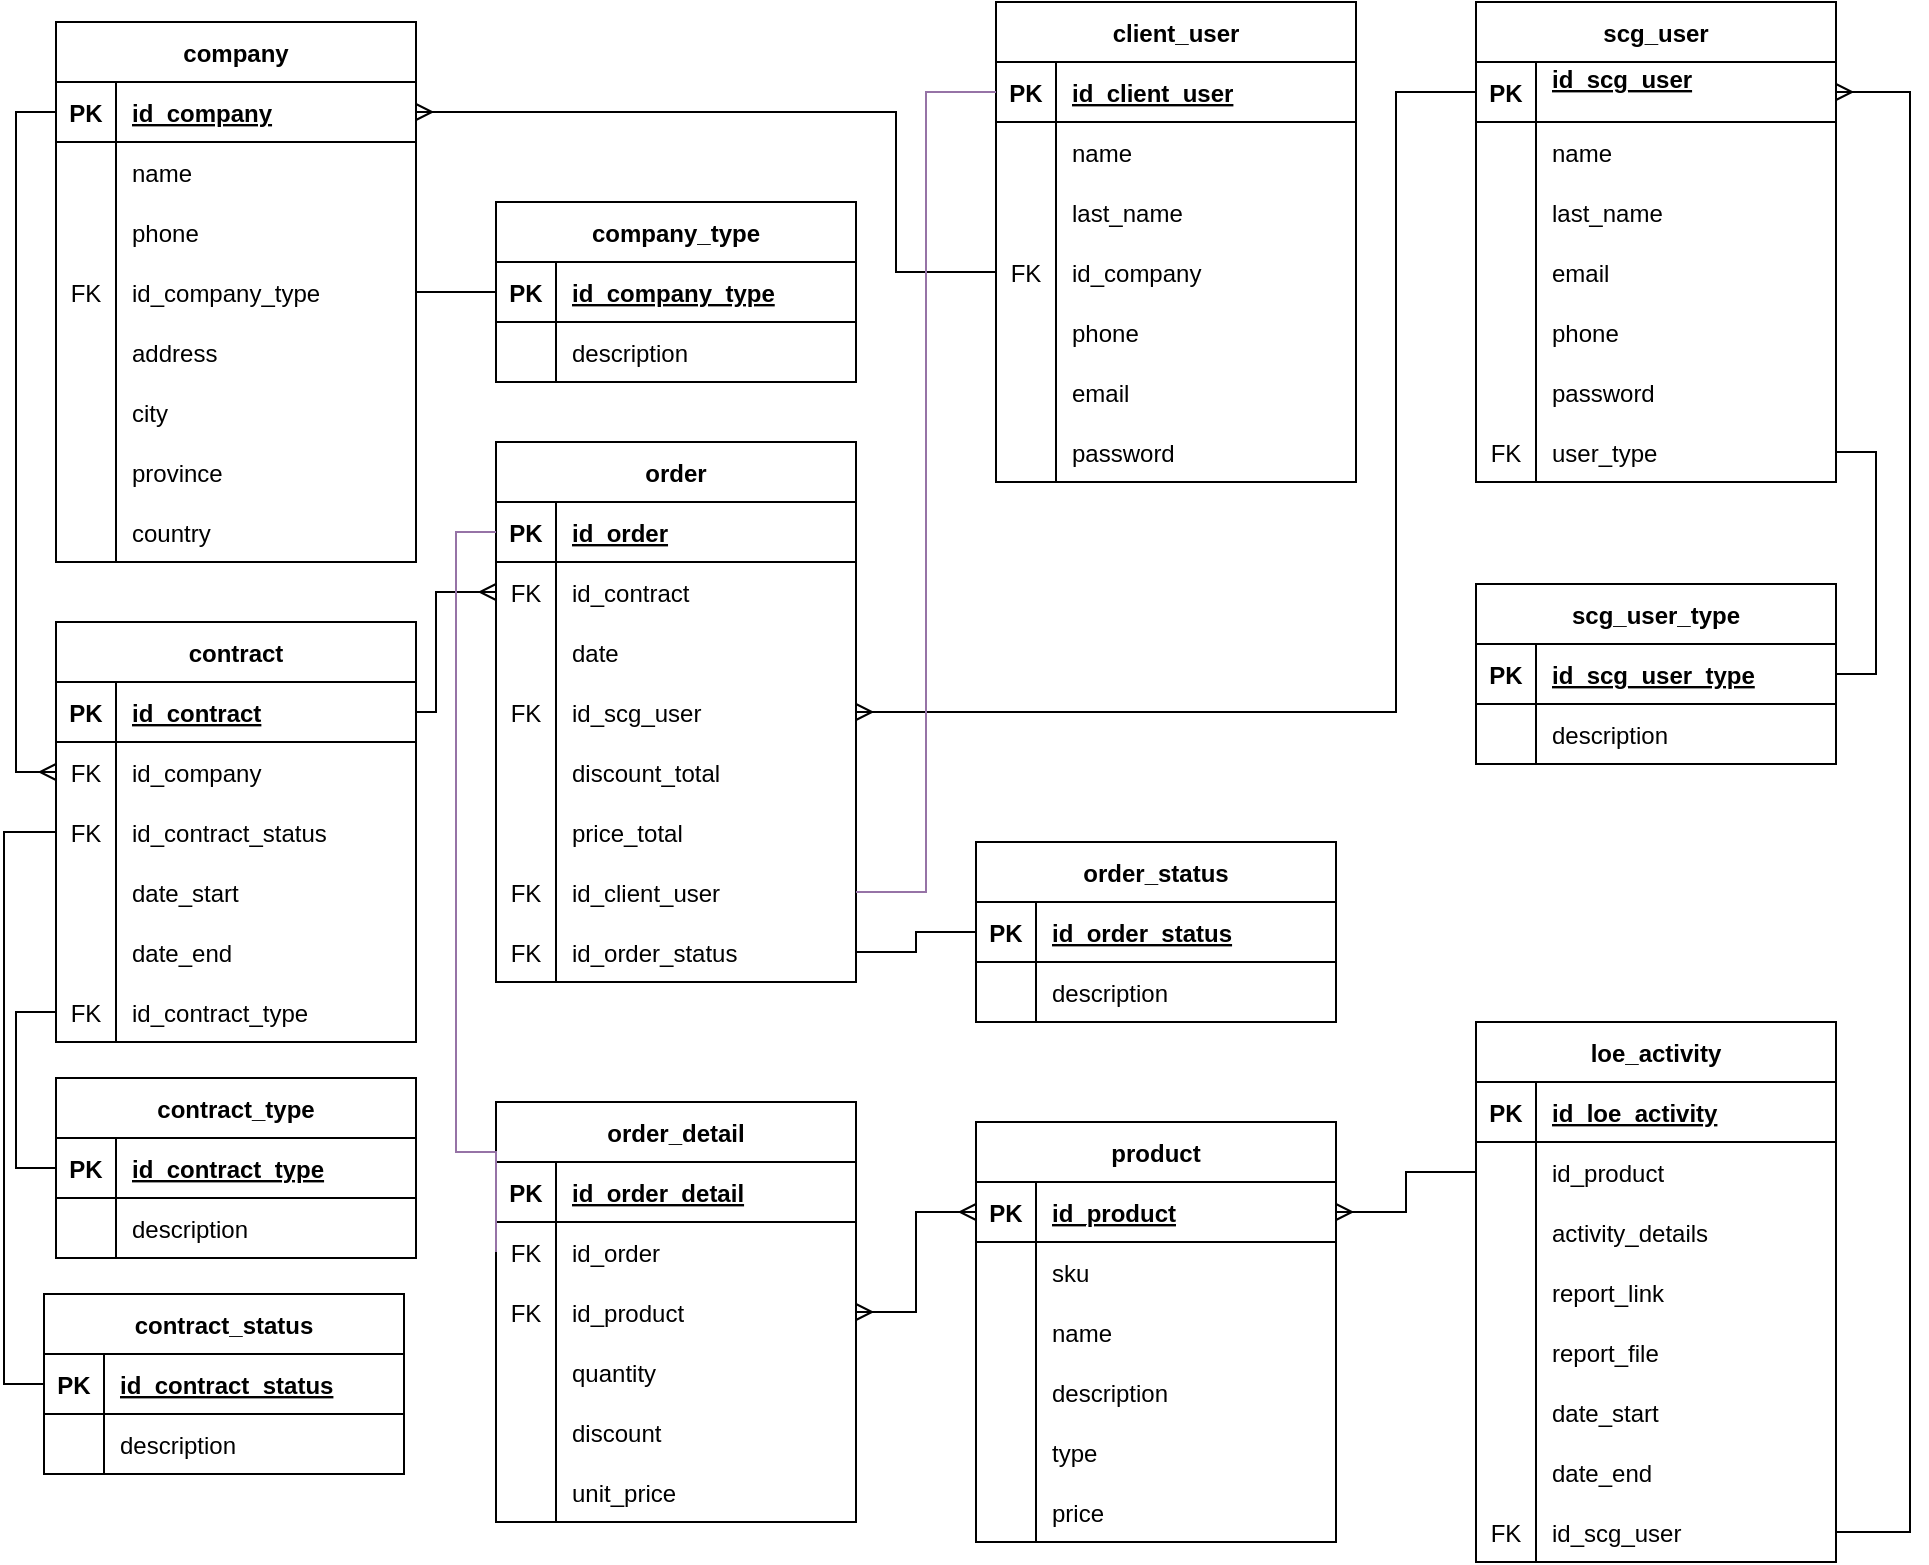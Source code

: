<mxfile version="20.0.3" type="github">
  <diagram id="koshI-3emW8r1t1ZRMi6" name="Page-1">
    <mxGraphModel dx="1113" dy="632" grid="0" gridSize="10" guides="1" tooltips="1" connect="1" arrows="1" fold="1" page="0" pageScale="1" pageWidth="850" pageHeight="1100" math="0" shadow="0">
      <root>
        <mxCell id="0" />
        <mxCell id="1" parent="0" />
        <mxCell id="D28oMCUapXF9Yn61OMp5-1" value="client_user" style="shape=table;startSize=30;container=1;collapsible=1;childLayout=tableLayout;fixedRows=1;rowLines=0;fontStyle=1;align=center;resizeLast=1;" parent="1" vertex="1">
          <mxGeometry x="510" y="10" width="180" height="240" as="geometry" />
        </mxCell>
        <mxCell id="D28oMCUapXF9Yn61OMp5-2" value="" style="shape=tableRow;horizontal=0;startSize=0;swimlaneHead=0;swimlaneBody=0;fillColor=none;collapsible=0;dropTarget=0;points=[[0,0.5],[1,0.5]];portConstraint=eastwest;top=0;left=0;right=0;bottom=1;" parent="D28oMCUapXF9Yn61OMp5-1" vertex="1">
          <mxGeometry y="30" width="180" height="30" as="geometry" />
        </mxCell>
        <mxCell id="D28oMCUapXF9Yn61OMp5-3" value="PK" style="shape=partialRectangle;connectable=0;fillColor=none;top=0;left=0;bottom=0;right=0;fontStyle=1;overflow=hidden;" parent="D28oMCUapXF9Yn61OMp5-2" vertex="1">
          <mxGeometry width="30" height="30" as="geometry">
            <mxRectangle width="30" height="30" as="alternateBounds" />
          </mxGeometry>
        </mxCell>
        <mxCell id="D28oMCUapXF9Yn61OMp5-4" value="id_client_user" style="shape=partialRectangle;connectable=0;fillColor=none;top=0;left=0;bottom=0;right=0;align=left;spacingLeft=6;fontStyle=5;overflow=hidden;" parent="D28oMCUapXF9Yn61OMp5-2" vertex="1">
          <mxGeometry x="30" width="150" height="30" as="geometry">
            <mxRectangle width="150" height="30" as="alternateBounds" />
          </mxGeometry>
        </mxCell>
        <mxCell id="D28oMCUapXF9Yn61OMp5-5" value="" style="shape=tableRow;horizontal=0;startSize=0;swimlaneHead=0;swimlaneBody=0;fillColor=none;collapsible=0;dropTarget=0;points=[[0,0.5],[1,0.5]];portConstraint=eastwest;top=0;left=0;right=0;bottom=0;" parent="D28oMCUapXF9Yn61OMp5-1" vertex="1">
          <mxGeometry y="60" width="180" height="30" as="geometry" />
        </mxCell>
        <mxCell id="D28oMCUapXF9Yn61OMp5-6" value="" style="shape=partialRectangle;connectable=0;fillColor=none;top=0;left=0;bottom=0;right=0;editable=1;overflow=hidden;" parent="D28oMCUapXF9Yn61OMp5-5" vertex="1">
          <mxGeometry width="30" height="30" as="geometry">
            <mxRectangle width="30" height="30" as="alternateBounds" />
          </mxGeometry>
        </mxCell>
        <mxCell id="D28oMCUapXF9Yn61OMp5-7" value="name" style="shape=partialRectangle;connectable=0;fillColor=none;top=0;left=0;bottom=0;right=0;align=left;spacingLeft=6;overflow=hidden;" parent="D28oMCUapXF9Yn61OMp5-5" vertex="1">
          <mxGeometry x="30" width="150" height="30" as="geometry">
            <mxRectangle width="150" height="30" as="alternateBounds" />
          </mxGeometry>
        </mxCell>
        <mxCell id="D28oMCUapXF9Yn61OMp5-8" value="" style="shape=tableRow;horizontal=0;startSize=0;swimlaneHead=0;swimlaneBody=0;fillColor=none;collapsible=0;dropTarget=0;points=[[0,0.5],[1,0.5]];portConstraint=eastwest;top=0;left=0;right=0;bottom=0;" parent="D28oMCUapXF9Yn61OMp5-1" vertex="1">
          <mxGeometry y="90" width="180" height="30" as="geometry" />
        </mxCell>
        <mxCell id="D28oMCUapXF9Yn61OMp5-9" value="" style="shape=partialRectangle;connectable=0;fillColor=none;top=0;left=0;bottom=0;right=0;editable=1;overflow=hidden;" parent="D28oMCUapXF9Yn61OMp5-8" vertex="1">
          <mxGeometry width="30" height="30" as="geometry">
            <mxRectangle width="30" height="30" as="alternateBounds" />
          </mxGeometry>
        </mxCell>
        <mxCell id="D28oMCUapXF9Yn61OMp5-10" value="last_name" style="shape=partialRectangle;connectable=0;fillColor=none;top=0;left=0;bottom=0;right=0;align=left;spacingLeft=6;overflow=hidden;" parent="D28oMCUapXF9Yn61OMp5-8" vertex="1">
          <mxGeometry x="30" width="150" height="30" as="geometry">
            <mxRectangle width="150" height="30" as="alternateBounds" />
          </mxGeometry>
        </mxCell>
        <mxCell id="D28oMCUapXF9Yn61OMp5-11" value="" style="shape=tableRow;horizontal=0;startSize=0;swimlaneHead=0;swimlaneBody=0;fillColor=none;collapsible=0;dropTarget=0;points=[[0,0.5],[1,0.5]];portConstraint=eastwest;top=0;left=0;right=0;bottom=0;" parent="D28oMCUapXF9Yn61OMp5-1" vertex="1">
          <mxGeometry y="120" width="180" height="30" as="geometry" />
        </mxCell>
        <mxCell id="D28oMCUapXF9Yn61OMp5-12" value="FK" style="shape=partialRectangle;connectable=0;fillColor=none;top=0;left=0;bottom=0;right=0;editable=1;overflow=hidden;" parent="D28oMCUapXF9Yn61OMp5-11" vertex="1">
          <mxGeometry width="30" height="30" as="geometry">
            <mxRectangle width="30" height="30" as="alternateBounds" />
          </mxGeometry>
        </mxCell>
        <mxCell id="D28oMCUapXF9Yn61OMp5-13" value="id_company" style="shape=partialRectangle;connectable=0;fillColor=none;top=0;left=0;bottom=0;right=0;align=left;spacingLeft=6;overflow=hidden;" parent="D28oMCUapXF9Yn61OMp5-11" vertex="1">
          <mxGeometry x="30" width="150" height="30" as="geometry">
            <mxRectangle width="150" height="30" as="alternateBounds" />
          </mxGeometry>
        </mxCell>
        <mxCell id="D28oMCUapXF9Yn61OMp5-14" value="" style="shape=tableRow;horizontal=0;startSize=0;swimlaneHead=0;swimlaneBody=0;fillColor=none;collapsible=0;dropTarget=0;points=[[0,0.5],[1,0.5]];portConstraint=eastwest;top=0;left=0;right=0;bottom=0;" parent="D28oMCUapXF9Yn61OMp5-1" vertex="1">
          <mxGeometry y="150" width="180" height="30" as="geometry" />
        </mxCell>
        <mxCell id="D28oMCUapXF9Yn61OMp5-15" value="" style="shape=partialRectangle;connectable=0;fillColor=none;top=0;left=0;bottom=0;right=0;editable=1;overflow=hidden;" parent="D28oMCUapXF9Yn61OMp5-14" vertex="1">
          <mxGeometry width="30" height="30" as="geometry">
            <mxRectangle width="30" height="30" as="alternateBounds" />
          </mxGeometry>
        </mxCell>
        <mxCell id="D28oMCUapXF9Yn61OMp5-16" value="phone" style="shape=partialRectangle;connectable=0;fillColor=none;top=0;left=0;bottom=0;right=0;align=left;spacingLeft=6;overflow=hidden;" parent="D28oMCUapXF9Yn61OMp5-14" vertex="1">
          <mxGeometry x="30" width="150" height="30" as="geometry">
            <mxRectangle width="150" height="30" as="alternateBounds" />
          </mxGeometry>
        </mxCell>
        <mxCell id="D28oMCUapXF9Yn61OMp5-17" value="" style="shape=tableRow;horizontal=0;startSize=0;swimlaneHead=0;swimlaneBody=0;fillColor=none;collapsible=0;dropTarget=0;points=[[0,0.5],[1,0.5]];portConstraint=eastwest;top=0;left=0;right=0;bottom=0;" parent="D28oMCUapXF9Yn61OMp5-1" vertex="1">
          <mxGeometry y="180" width="180" height="30" as="geometry" />
        </mxCell>
        <mxCell id="D28oMCUapXF9Yn61OMp5-18" value="" style="shape=partialRectangle;connectable=0;fillColor=none;top=0;left=0;bottom=0;right=0;editable=1;overflow=hidden;" parent="D28oMCUapXF9Yn61OMp5-17" vertex="1">
          <mxGeometry width="30" height="30" as="geometry">
            <mxRectangle width="30" height="30" as="alternateBounds" />
          </mxGeometry>
        </mxCell>
        <mxCell id="D28oMCUapXF9Yn61OMp5-19" value="email" style="shape=partialRectangle;connectable=0;fillColor=none;top=0;left=0;bottom=0;right=0;align=left;spacingLeft=6;overflow=hidden;" parent="D28oMCUapXF9Yn61OMp5-17" vertex="1">
          <mxGeometry x="30" width="150" height="30" as="geometry">
            <mxRectangle width="150" height="30" as="alternateBounds" />
          </mxGeometry>
        </mxCell>
        <mxCell id="FrCUzgnFXw6wXfy0_k_H-23" value="" style="shape=tableRow;horizontal=0;startSize=0;swimlaneHead=0;swimlaneBody=0;fillColor=none;collapsible=0;dropTarget=0;points=[[0,0.5],[1,0.5]];portConstraint=eastwest;top=0;left=0;right=0;bottom=0;" vertex="1" parent="D28oMCUapXF9Yn61OMp5-1">
          <mxGeometry y="210" width="180" height="30" as="geometry" />
        </mxCell>
        <mxCell id="FrCUzgnFXw6wXfy0_k_H-24" value="" style="shape=partialRectangle;connectable=0;fillColor=none;top=0;left=0;bottom=0;right=0;editable=1;overflow=hidden;" vertex="1" parent="FrCUzgnFXw6wXfy0_k_H-23">
          <mxGeometry width="30" height="30" as="geometry">
            <mxRectangle width="30" height="30" as="alternateBounds" />
          </mxGeometry>
        </mxCell>
        <mxCell id="FrCUzgnFXw6wXfy0_k_H-25" value="password" style="shape=partialRectangle;connectable=0;fillColor=none;top=0;left=0;bottom=0;right=0;align=left;spacingLeft=6;overflow=hidden;" vertex="1" parent="FrCUzgnFXw6wXfy0_k_H-23">
          <mxGeometry x="30" width="150" height="30" as="geometry">
            <mxRectangle width="150" height="30" as="alternateBounds" />
          </mxGeometry>
        </mxCell>
        <mxCell id="D28oMCUapXF9Yn61OMp5-23" value="company" style="shape=table;startSize=30;container=1;collapsible=1;childLayout=tableLayout;fixedRows=1;rowLines=0;fontStyle=1;align=center;resizeLast=1;" parent="1" vertex="1">
          <mxGeometry x="40" y="20" width="180" height="270" as="geometry" />
        </mxCell>
        <mxCell id="D28oMCUapXF9Yn61OMp5-24" value="" style="shape=tableRow;horizontal=0;startSize=0;swimlaneHead=0;swimlaneBody=0;fillColor=none;collapsible=0;dropTarget=0;points=[[0,0.5],[1,0.5]];portConstraint=eastwest;top=0;left=0;right=0;bottom=1;" parent="D28oMCUapXF9Yn61OMp5-23" vertex="1">
          <mxGeometry y="30" width="180" height="30" as="geometry" />
        </mxCell>
        <mxCell id="D28oMCUapXF9Yn61OMp5-25" value="PK" style="shape=partialRectangle;connectable=0;fillColor=none;top=0;left=0;bottom=0;right=0;fontStyle=1;overflow=hidden;" parent="D28oMCUapXF9Yn61OMp5-24" vertex="1">
          <mxGeometry width="30" height="30" as="geometry">
            <mxRectangle width="30" height="30" as="alternateBounds" />
          </mxGeometry>
        </mxCell>
        <mxCell id="D28oMCUapXF9Yn61OMp5-26" value="id_company" style="shape=partialRectangle;connectable=0;fillColor=none;top=0;left=0;bottom=0;right=0;align=left;spacingLeft=6;fontStyle=5;overflow=hidden;" parent="D28oMCUapXF9Yn61OMp5-24" vertex="1">
          <mxGeometry x="30" width="150" height="30" as="geometry">
            <mxRectangle width="150" height="30" as="alternateBounds" />
          </mxGeometry>
        </mxCell>
        <mxCell id="D28oMCUapXF9Yn61OMp5-27" value="" style="shape=tableRow;horizontal=0;startSize=0;swimlaneHead=0;swimlaneBody=0;fillColor=none;collapsible=0;dropTarget=0;points=[[0,0.5],[1,0.5]];portConstraint=eastwest;top=0;left=0;right=0;bottom=0;" parent="D28oMCUapXF9Yn61OMp5-23" vertex="1">
          <mxGeometry y="60" width="180" height="30" as="geometry" />
        </mxCell>
        <mxCell id="D28oMCUapXF9Yn61OMp5-28" value="" style="shape=partialRectangle;connectable=0;fillColor=none;top=0;left=0;bottom=0;right=0;editable=1;overflow=hidden;" parent="D28oMCUapXF9Yn61OMp5-27" vertex="1">
          <mxGeometry width="30" height="30" as="geometry">
            <mxRectangle width="30" height="30" as="alternateBounds" />
          </mxGeometry>
        </mxCell>
        <mxCell id="D28oMCUapXF9Yn61OMp5-29" value="name" style="shape=partialRectangle;connectable=0;fillColor=none;top=0;left=0;bottom=0;right=0;align=left;spacingLeft=6;overflow=hidden;" parent="D28oMCUapXF9Yn61OMp5-27" vertex="1">
          <mxGeometry x="30" width="150" height="30" as="geometry">
            <mxRectangle width="150" height="30" as="alternateBounds" />
          </mxGeometry>
        </mxCell>
        <mxCell id="D28oMCUapXF9Yn61OMp5-36" value="" style="shape=tableRow;horizontal=0;startSize=0;swimlaneHead=0;swimlaneBody=0;fillColor=none;collapsible=0;dropTarget=0;points=[[0,0.5],[1,0.5]];portConstraint=eastwest;top=0;left=0;right=0;bottom=0;" parent="D28oMCUapXF9Yn61OMp5-23" vertex="1">
          <mxGeometry y="90" width="180" height="30" as="geometry" />
        </mxCell>
        <mxCell id="D28oMCUapXF9Yn61OMp5-37" value="" style="shape=partialRectangle;connectable=0;fillColor=none;top=0;left=0;bottom=0;right=0;editable=1;overflow=hidden;" parent="D28oMCUapXF9Yn61OMp5-36" vertex="1">
          <mxGeometry width="30" height="30" as="geometry">
            <mxRectangle width="30" height="30" as="alternateBounds" />
          </mxGeometry>
        </mxCell>
        <mxCell id="D28oMCUapXF9Yn61OMp5-38" value="phone" style="shape=partialRectangle;connectable=0;fillColor=none;top=0;left=0;bottom=0;right=0;align=left;spacingLeft=6;overflow=hidden;" parent="D28oMCUapXF9Yn61OMp5-36" vertex="1">
          <mxGeometry x="30" width="150" height="30" as="geometry">
            <mxRectangle width="150" height="30" as="alternateBounds" />
          </mxGeometry>
        </mxCell>
        <mxCell id="D28oMCUapXF9Yn61OMp5-42" value="" style="shape=tableRow;horizontal=0;startSize=0;swimlaneHead=0;swimlaneBody=0;fillColor=none;collapsible=0;dropTarget=0;points=[[0,0.5],[1,0.5]];portConstraint=eastwest;top=0;left=0;right=0;bottom=0;" parent="D28oMCUapXF9Yn61OMp5-23" vertex="1">
          <mxGeometry y="120" width="180" height="30" as="geometry" />
        </mxCell>
        <mxCell id="D28oMCUapXF9Yn61OMp5-43" value="FK" style="shape=partialRectangle;connectable=0;fillColor=none;top=0;left=0;bottom=0;right=0;editable=1;overflow=hidden;" parent="D28oMCUapXF9Yn61OMp5-42" vertex="1">
          <mxGeometry width="30" height="30" as="geometry">
            <mxRectangle width="30" height="30" as="alternateBounds" />
          </mxGeometry>
        </mxCell>
        <mxCell id="D28oMCUapXF9Yn61OMp5-44" value="id_company_type" style="shape=partialRectangle;connectable=0;fillColor=none;top=0;left=0;bottom=0;right=0;align=left;spacingLeft=6;overflow=hidden;" parent="D28oMCUapXF9Yn61OMp5-42" vertex="1">
          <mxGeometry x="30" width="150" height="30" as="geometry">
            <mxRectangle width="150" height="30" as="alternateBounds" />
          </mxGeometry>
        </mxCell>
        <mxCell id="D28oMCUapXF9Yn61OMp5-222" value="" style="shape=tableRow;horizontal=0;startSize=0;swimlaneHead=0;swimlaneBody=0;fillColor=none;collapsible=0;dropTarget=0;points=[[0,0.5],[1,0.5]];portConstraint=eastwest;top=0;left=0;right=0;bottom=0;" parent="D28oMCUapXF9Yn61OMp5-23" vertex="1">
          <mxGeometry y="150" width="180" height="30" as="geometry" />
        </mxCell>
        <mxCell id="D28oMCUapXF9Yn61OMp5-223" value="" style="shape=partialRectangle;connectable=0;fillColor=none;top=0;left=0;bottom=0;right=0;editable=1;overflow=hidden;" parent="D28oMCUapXF9Yn61OMp5-222" vertex="1">
          <mxGeometry width="30" height="30" as="geometry">
            <mxRectangle width="30" height="30" as="alternateBounds" />
          </mxGeometry>
        </mxCell>
        <mxCell id="D28oMCUapXF9Yn61OMp5-224" value="address" style="shape=partialRectangle;connectable=0;fillColor=none;top=0;left=0;bottom=0;right=0;align=left;spacingLeft=6;overflow=hidden;" parent="D28oMCUapXF9Yn61OMp5-222" vertex="1">
          <mxGeometry x="30" width="150" height="30" as="geometry">
            <mxRectangle width="150" height="30" as="alternateBounds" />
          </mxGeometry>
        </mxCell>
        <mxCell id="D28oMCUapXF9Yn61OMp5-225" value="" style="shape=tableRow;horizontal=0;startSize=0;swimlaneHead=0;swimlaneBody=0;fillColor=none;collapsible=0;dropTarget=0;points=[[0,0.5],[1,0.5]];portConstraint=eastwest;top=0;left=0;right=0;bottom=0;" parent="D28oMCUapXF9Yn61OMp5-23" vertex="1">
          <mxGeometry y="180" width="180" height="30" as="geometry" />
        </mxCell>
        <mxCell id="D28oMCUapXF9Yn61OMp5-226" value="" style="shape=partialRectangle;connectable=0;fillColor=none;top=0;left=0;bottom=0;right=0;editable=1;overflow=hidden;" parent="D28oMCUapXF9Yn61OMp5-225" vertex="1">
          <mxGeometry width="30" height="30" as="geometry">
            <mxRectangle width="30" height="30" as="alternateBounds" />
          </mxGeometry>
        </mxCell>
        <mxCell id="D28oMCUapXF9Yn61OMp5-227" value="city" style="shape=partialRectangle;connectable=0;fillColor=none;top=0;left=0;bottom=0;right=0;align=left;spacingLeft=6;overflow=hidden;" parent="D28oMCUapXF9Yn61OMp5-225" vertex="1">
          <mxGeometry x="30" width="150" height="30" as="geometry">
            <mxRectangle width="150" height="30" as="alternateBounds" />
          </mxGeometry>
        </mxCell>
        <mxCell id="D28oMCUapXF9Yn61OMp5-228" value="" style="shape=tableRow;horizontal=0;startSize=0;swimlaneHead=0;swimlaneBody=0;fillColor=none;collapsible=0;dropTarget=0;points=[[0,0.5],[1,0.5]];portConstraint=eastwest;top=0;left=0;right=0;bottom=0;" parent="D28oMCUapXF9Yn61OMp5-23" vertex="1">
          <mxGeometry y="210" width="180" height="30" as="geometry" />
        </mxCell>
        <mxCell id="D28oMCUapXF9Yn61OMp5-229" value="" style="shape=partialRectangle;connectable=0;fillColor=none;top=0;left=0;bottom=0;right=0;editable=1;overflow=hidden;" parent="D28oMCUapXF9Yn61OMp5-228" vertex="1">
          <mxGeometry width="30" height="30" as="geometry">
            <mxRectangle width="30" height="30" as="alternateBounds" />
          </mxGeometry>
        </mxCell>
        <mxCell id="D28oMCUapXF9Yn61OMp5-230" value="province" style="shape=partialRectangle;connectable=0;fillColor=none;top=0;left=0;bottom=0;right=0;align=left;spacingLeft=6;overflow=hidden;" parent="D28oMCUapXF9Yn61OMp5-228" vertex="1">
          <mxGeometry x="30" width="150" height="30" as="geometry">
            <mxRectangle width="150" height="30" as="alternateBounds" />
          </mxGeometry>
        </mxCell>
        <mxCell id="D28oMCUapXF9Yn61OMp5-231" value="" style="shape=tableRow;horizontal=0;startSize=0;swimlaneHead=0;swimlaneBody=0;fillColor=none;collapsible=0;dropTarget=0;points=[[0,0.5],[1,0.5]];portConstraint=eastwest;top=0;left=0;right=0;bottom=0;" parent="D28oMCUapXF9Yn61OMp5-23" vertex="1">
          <mxGeometry y="240" width="180" height="30" as="geometry" />
        </mxCell>
        <mxCell id="D28oMCUapXF9Yn61OMp5-232" value="" style="shape=partialRectangle;connectable=0;fillColor=none;top=0;left=0;bottom=0;right=0;editable=1;overflow=hidden;" parent="D28oMCUapXF9Yn61OMp5-231" vertex="1">
          <mxGeometry width="30" height="30" as="geometry">
            <mxRectangle width="30" height="30" as="alternateBounds" />
          </mxGeometry>
        </mxCell>
        <mxCell id="D28oMCUapXF9Yn61OMp5-233" value="country" style="shape=partialRectangle;connectable=0;fillColor=none;top=0;left=0;bottom=0;right=0;align=left;spacingLeft=6;overflow=hidden;" parent="D28oMCUapXF9Yn61OMp5-231" vertex="1">
          <mxGeometry x="30" width="150" height="30" as="geometry">
            <mxRectangle width="150" height="30" as="alternateBounds" />
          </mxGeometry>
        </mxCell>
        <mxCell id="D28oMCUapXF9Yn61OMp5-47" value="company_type" style="shape=table;startSize=30;container=1;collapsible=1;childLayout=tableLayout;fixedRows=1;rowLines=0;fontStyle=1;align=center;resizeLast=1;" parent="1" vertex="1">
          <mxGeometry x="260" y="110" width="180" height="90" as="geometry" />
        </mxCell>
        <mxCell id="D28oMCUapXF9Yn61OMp5-48" value="" style="shape=tableRow;horizontal=0;startSize=0;swimlaneHead=0;swimlaneBody=0;fillColor=none;collapsible=0;dropTarget=0;points=[[0,0.5],[1,0.5]];portConstraint=eastwest;top=0;left=0;right=0;bottom=1;" parent="D28oMCUapXF9Yn61OMp5-47" vertex="1">
          <mxGeometry y="30" width="180" height="30" as="geometry" />
        </mxCell>
        <mxCell id="D28oMCUapXF9Yn61OMp5-49" value="PK" style="shape=partialRectangle;connectable=0;fillColor=none;top=0;left=0;bottom=0;right=0;fontStyle=1;overflow=hidden;" parent="D28oMCUapXF9Yn61OMp5-48" vertex="1">
          <mxGeometry width="30" height="30" as="geometry">
            <mxRectangle width="30" height="30" as="alternateBounds" />
          </mxGeometry>
        </mxCell>
        <mxCell id="D28oMCUapXF9Yn61OMp5-50" value="id_company_type" style="shape=partialRectangle;connectable=0;fillColor=none;top=0;left=0;bottom=0;right=0;align=left;spacingLeft=6;fontStyle=5;overflow=hidden;" parent="D28oMCUapXF9Yn61OMp5-48" vertex="1">
          <mxGeometry x="30" width="150" height="30" as="geometry">
            <mxRectangle width="150" height="30" as="alternateBounds" />
          </mxGeometry>
        </mxCell>
        <mxCell id="D28oMCUapXF9Yn61OMp5-51" value="" style="shape=tableRow;horizontal=0;startSize=0;swimlaneHead=0;swimlaneBody=0;fillColor=none;collapsible=0;dropTarget=0;points=[[0,0.5],[1,0.5]];portConstraint=eastwest;top=0;left=0;right=0;bottom=0;" parent="D28oMCUapXF9Yn61OMp5-47" vertex="1">
          <mxGeometry y="60" width="180" height="30" as="geometry" />
        </mxCell>
        <mxCell id="D28oMCUapXF9Yn61OMp5-52" value="" style="shape=partialRectangle;connectable=0;fillColor=none;top=0;left=0;bottom=0;right=0;editable=1;overflow=hidden;" parent="D28oMCUapXF9Yn61OMp5-51" vertex="1">
          <mxGeometry width="30" height="30" as="geometry">
            <mxRectangle width="30" height="30" as="alternateBounds" />
          </mxGeometry>
        </mxCell>
        <mxCell id="D28oMCUapXF9Yn61OMp5-53" value="description" style="shape=partialRectangle;connectable=0;fillColor=none;top=0;left=0;bottom=0;right=0;align=left;spacingLeft=6;overflow=hidden;" parent="D28oMCUapXF9Yn61OMp5-51" vertex="1">
          <mxGeometry x="30" width="150" height="30" as="geometry">
            <mxRectangle width="150" height="30" as="alternateBounds" />
          </mxGeometry>
        </mxCell>
        <mxCell id="D28oMCUapXF9Yn61OMp5-75" style="edgeStyle=orthogonalEdgeStyle;rounded=0;orthogonalLoop=1;jettySize=auto;html=1;exitX=1;exitY=0.5;exitDx=0;exitDy=0;entryX=0;entryY=0.5;entryDx=0;entryDy=0;endArrow=none;endFill=0;" parent="1" source="D28oMCUapXF9Yn61OMp5-42" target="D28oMCUapXF9Yn61OMp5-48" edge="1">
          <mxGeometry relative="1" as="geometry" />
        </mxCell>
        <mxCell id="D28oMCUapXF9Yn61OMp5-77" value="product" style="shape=table;startSize=30;container=1;collapsible=1;childLayout=tableLayout;fixedRows=1;rowLines=0;fontStyle=1;align=center;resizeLast=1;" parent="1" vertex="1">
          <mxGeometry x="500" y="570" width="180" height="210" as="geometry" />
        </mxCell>
        <mxCell id="D28oMCUapXF9Yn61OMp5-78" value="" style="shape=tableRow;horizontal=0;startSize=0;swimlaneHead=0;swimlaneBody=0;fillColor=none;collapsible=0;dropTarget=0;points=[[0,0.5],[1,0.5]];portConstraint=eastwest;top=0;left=0;right=0;bottom=1;" parent="D28oMCUapXF9Yn61OMp5-77" vertex="1">
          <mxGeometry y="30" width="180" height="30" as="geometry" />
        </mxCell>
        <mxCell id="D28oMCUapXF9Yn61OMp5-79" value="PK" style="shape=partialRectangle;connectable=0;fillColor=none;top=0;left=0;bottom=0;right=0;fontStyle=1;overflow=hidden;" parent="D28oMCUapXF9Yn61OMp5-78" vertex="1">
          <mxGeometry width="30" height="30" as="geometry">
            <mxRectangle width="30" height="30" as="alternateBounds" />
          </mxGeometry>
        </mxCell>
        <mxCell id="D28oMCUapXF9Yn61OMp5-80" value="id_product" style="shape=partialRectangle;connectable=0;fillColor=none;top=0;left=0;bottom=0;right=0;align=left;spacingLeft=6;fontStyle=5;overflow=hidden;" parent="D28oMCUapXF9Yn61OMp5-78" vertex="1">
          <mxGeometry x="30" width="150" height="30" as="geometry">
            <mxRectangle width="150" height="30" as="alternateBounds" />
          </mxGeometry>
        </mxCell>
        <mxCell id="D28oMCUapXF9Yn61OMp5-234" value="" style="shape=tableRow;horizontal=0;startSize=0;swimlaneHead=0;swimlaneBody=0;fillColor=none;collapsible=0;dropTarget=0;points=[[0,0.5],[1,0.5]];portConstraint=eastwest;top=0;left=0;right=0;bottom=0;" parent="D28oMCUapXF9Yn61OMp5-77" vertex="1">
          <mxGeometry y="60" width="180" height="30" as="geometry" />
        </mxCell>
        <mxCell id="D28oMCUapXF9Yn61OMp5-235" value="" style="shape=partialRectangle;connectable=0;fillColor=none;top=0;left=0;bottom=0;right=0;editable=1;overflow=hidden;" parent="D28oMCUapXF9Yn61OMp5-234" vertex="1">
          <mxGeometry width="30" height="30" as="geometry">
            <mxRectangle width="30" height="30" as="alternateBounds" />
          </mxGeometry>
        </mxCell>
        <mxCell id="D28oMCUapXF9Yn61OMp5-236" value="sku" style="shape=partialRectangle;connectable=0;fillColor=none;top=0;left=0;bottom=0;right=0;align=left;spacingLeft=6;overflow=hidden;" parent="D28oMCUapXF9Yn61OMp5-234" vertex="1">
          <mxGeometry x="30" width="150" height="30" as="geometry">
            <mxRectangle width="150" height="30" as="alternateBounds" />
          </mxGeometry>
        </mxCell>
        <mxCell id="D28oMCUapXF9Yn61OMp5-81" value="" style="shape=tableRow;horizontal=0;startSize=0;swimlaneHead=0;swimlaneBody=0;fillColor=none;collapsible=0;dropTarget=0;points=[[0,0.5],[1,0.5]];portConstraint=eastwest;top=0;left=0;right=0;bottom=0;" parent="D28oMCUapXF9Yn61OMp5-77" vertex="1">
          <mxGeometry y="90" width="180" height="30" as="geometry" />
        </mxCell>
        <mxCell id="D28oMCUapXF9Yn61OMp5-82" value="" style="shape=partialRectangle;connectable=0;fillColor=none;top=0;left=0;bottom=0;right=0;editable=1;overflow=hidden;" parent="D28oMCUapXF9Yn61OMp5-81" vertex="1">
          <mxGeometry width="30" height="30" as="geometry">
            <mxRectangle width="30" height="30" as="alternateBounds" />
          </mxGeometry>
        </mxCell>
        <mxCell id="D28oMCUapXF9Yn61OMp5-83" value="name" style="shape=partialRectangle;connectable=0;fillColor=none;top=0;left=0;bottom=0;right=0;align=left;spacingLeft=6;overflow=hidden;" parent="D28oMCUapXF9Yn61OMp5-81" vertex="1">
          <mxGeometry x="30" width="150" height="30" as="geometry">
            <mxRectangle width="150" height="30" as="alternateBounds" />
          </mxGeometry>
        </mxCell>
        <mxCell id="D28oMCUapXF9Yn61OMp5-84" value="" style="shape=tableRow;horizontal=0;startSize=0;swimlaneHead=0;swimlaneBody=0;fillColor=none;collapsible=0;dropTarget=0;points=[[0,0.5],[1,0.5]];portConstraint=eastwest;top=0;left=0;right=0;bottom=0;" parent="D28oMCUapXF9Yn61OMp5-77" vertex="1">
          <mxGeometry y="120" width="180" height="30" as="geometry" />
        </mxCell>
        <mxCell id="D28oMCUapXF9Yn61OMp5-85" value="" style="shape=partialRectangle;connectable=0;fillColor=none;top=0;left=0;bottom=0;right=0;editable=1;overflow=hidden;" parent="D28oMCUapXF9Yn61OMp5-84" vertex="1">
          <mxGeometry width="30" height="30" as="geometry">
            <mxRectangle width="30" height="30" as="alternateBounds" />
          </mxGeometry>
        </mxCell>
        <mxCell id="D28oMCUapXF9Yn61OMp5-86" value="description" style="shape=partialRectangle;connectable=0;fillColor=none;top=0;left=0;bottom=0;right=0;align=left;spacingLeft=6;overflow=hidden;" parent="D28oMCUapXF9Yn61OMp5-84" vertex="1">
          <mxGeometry x="30" width="150" height="30" as="geometry">
            <mxRectangle width="150" height="30" as="alternateBounds" />
          </mxGeometry>
        </mxCell>
        <mxCell id="D28oMCUapXF9Yn61OMp5-87" value="" style="shape=tableRow;horizontal=0;startSize=0;swimlaneHead=0;swimlaneBody=0;fillColor=none;collapsible=0;dropTarget=0;points=[[0,0.5],[1,0.5]];portConstraint=eastwest;top=0;left=0;right=0;bottom=0;" parent="D28oMCUapXF9Yn61OMp5-77" vertex="1">
          <mxGeometry y="150" width="180" height="30" as="geometry" />
        </mxCell>
        <mxCell id="D28oMCUapXF9Yn61OMp5-88" value="" style="shape=partialRectangle;connectable=0;fillColor=none;top=0;left=0;bottom=0;right=0;editable=1;overflow=hidden;" parent="D28oMCUapXF9Yn61OMp5-87" vertex="1">
          <mxGeometry width="30" height="30" as="geometry">
            <mxRectangle width="30" height="30" as="alternateBounds" />
          </mxGeometry>
        </mxCell>
        <mxCell id="D28oMCUapXF9Yn61OMp5-89" value="type" style="shape=partialRectangle;connectable=0;fillColor=none;top=0;left=0;bottom=0;right=0;align=left;spacingLeft=6;overflow=hidden;" parent="D28oMCUapXF9Yn61OMp5-87" vertex="1">
          <mxGeometry x="30" width="150" height="30" as="geometry">
            <mxRectangle width="150" height="30" as="alternateBounds" />
          </mxGeometry>
        </mxCell>
        <mxCell id="D28oMCUapXF9Yn61OMp5-113" value="" style="shape=tableRow;horizontal=0;startSize=0;swimlaneHead=0;swimlaneBody=0;fillColor=none;collapsible=0;dropTarget=0;points=[[0,0.5],[1,0.5]];portConstraint=eastwest;top=0;left=0;right=0;bottom=0;" parent="D28oMCUapXF9Yn61OMp5-77" vertex="1">
          <mxGeometry y="180" width="180" height="30" as="geometry" />
        </mxCell>
        <mxCell id="D28oMCUapXF9Yn61OMp5-114" value="" style="shape=partialRectangle;connectable=0;fillColor=none;top=0;left=0;bottom=0;right=0;editable=1;overflow=hidden;" parent="D28oMCUapXF9Yn61OMp5-113" vertex="1">
          <mxGeometry width="30" height="30" as="geometry">
            <mxRectangle width="30" height="30" as="alternateBounds" />
          </mxGeometry>
        </mxCell>
        <mxCell id="D28oMCUapXF9Yn61OMp5-115" value="price" style="shape=partialRectangle;connectable=0;fillColor=none;top=0;left=0;bottom=0;right=0;align=left;spacingLeft=6;overflow=hidden;" parent="D28oMCUapXF9Yn61OMp5-113" vertex="1">
          <mxGeometry x="30" width="150" height="30" as="geometry">
            <mxRectangle width="150" height="30" as="alternateBounds" />
          </mxGeometry>
        </mxCell>
        <mxCell id="D28oMCUapXF9Yn61OMp5-119" value="contract" style="shape=table;startSize=30;container=1;collapsible=1;childLayout=tableLayout;fixedRows=1;rowLines=0;fontStyle=1;align=center;resizeLast=1;" parent="1" vertex="1">
          <mxGeometry x="40" y="320" width="180" height="210" as="geometry" />
        </mxCell>
        <mxCell id="D28oMCUapXF9Yn61OMp5-120" value="" style="shape=tableRow;horizontal=0;startSize=0;swimlaneHead=0;swimlaneBody=0;fillColor=none;collapsible=0;dropTarget=0;points=[[0,0.5],[1,0.5]];portConstraint=eastwest;top=0;left=0;right=0;bottom=1;" parent="D28oMCUapXF9Yn61OMp5-119" vertex="1">
          <mxGeometry y="30" width="180" height="30" as="geometry" />
        </mxCell>
        <mxCell id="D28oMCUapXF9Yn61OMp5-121" value="PK" style="shape=partialRectangle;connectable=0;fillColor=none;top=0;left=0;bottom=0;right=0;fontStyle=1;overflow=hidden;" parent="D28oMCUapXF9Yn61OMp5-120" vertex="1">
          <mxGeometry width="30" height="30" as="geometry">
            <mxRectangle width="30" height="30" as="alternateBounds" />
          </mxGeometry>
        </mxCell>
        <mxCell id="D28oMCUapXF9Yn61OMp5-122" value="id_contract" style="shape=partialRectangle;connectable=0;fillColor=none;top=0;left=0;bottom=0;right=0;align=left;spacingLeft=6;fontStyle=5;overflow=hidden;" parent="D28oMCUapXF9Yn61OMp5-120" vertex="1">
          <mxGeometry x="30" width="150" height="30" as="geometry">
            <mxRectangle width="150" height="30" as="alternateBounds" />
          </mxGeometry>
        </mxCell>
        <mxCell id="D28oMCUapXF9Yn61OMp5-123" value="" style="shape=tableRow;horizontal=0;startSize=0;swimlaneHead=0;swimlaneBody=0;fillColor=none;collapsible=0;dropTarget=0;points=[[0,0.5],[1,0.5]];portConstraint=eastwest;top=0;left=0;right=0;bottom=0;" parent="D28oMCUapXF9Yn61OMp5-119" vertex="1">
          <mxGeometry y="60" width="180" height="30" as="geometry" />
        </mxCell>
        <mxCell id="D28oMCUapXF9Yn61OMp5-124" value="FK" style="shape=partialRectangle;connectable=0;fillColor=none;top=0;left=0;bottom=0;right=0;editable=1;overflow=hidden;" parent="D28oMCUapXF9Yn61OMp5-123" vertex="1">
          <mxGeometry width="30" height="30" as="geometry">
            <mxRectangle width="30" height="30" as="alternateBounds" />
          </mxGeometry>
        </mxCell>
        <mxCell id="D28oMCUapXF9Yn61OMp5-125" value="id_company" style="shape=partialRectangle;connectable=0;fillColor=none;top=0;left=0;bottom=0;right=0;align=left;spacingLeft=6;overflow=hidden;" parent="D28oMCUapXF9Yn61OMp5-123" vertex="1">
          <mxGeometry x="30" width="150" height="30" as="geometry">
            <mxRectangle width="150" height="30" as="alternateBounds" />
          </mxGeometry>
        </mxCell>
        <mxCell id="D28oMCUapXF9Yn61OMp5-190" value="" style="shape=tableRow;horizontal=0;startSize=0;swimlaneHead=0;swimlaneBody=0;fillColor=none;collapsible=0;dropTarget=0;points=[[0,0.5],[1,0.5]];portConstraint=eastwest;top=0;left=0;right=0;bottom=0;" parent="D28oMCUapXF9Yn61OMp5-119" vertex="1">
          <mxGeometry y="90" width="180" height="30" as="geometry" />
        </mxCell>
        <mxCell id="D28oMCUapXF9Yn61OMp5-191" value="FK" style="shape=partialRectangle;connectable=0;fillColor=none;top=0;left=0;bottom=0;right=0;editable=1;overflow=hidden;" parent="D28oMCUapXF9Yn61OMp5-190" vertex="1">
          <mxGeometry width="30" height="30" as="geometry">
            <mxRectangle width="30" height="30" as="alternateBounds" />
          </mxGeometry>
        </mxCell>
        <mxCell id="D28oMCUapXF9Yn61OMp5-192" value="id_contract_status" style="shape=partialRectangle;connectable=0;fillColor=none;top=0;left=0;bottom=0;right=0;align=left;spacingLeft=6;overflow=hidden;" parent="D28oMCUapXF9Yn61OMp5-190" vertex="1">
          <mxGeometry x="30" width="150" height="30" as="geometry">
            <mxRectangle width="150" height="30" as="alternateBounds" />
          </mxGeometry>
        </mxCell>
        <mxCell id="D28oMCUapXF9Yn61OMp5-126" value="" style="shape=tableRow;horizontal=0;startSize=0;swimlaneHead=0;swimlaneBody=0;fillColor=none;collapsible=0;dropTarget=0;points=[[0,0.5],[1,0.5]];portConstraint=eastwest;top=0;left=0;right=0;bottom=0;" parent="D28oMCUapXF9Yn61OMp5-119" vertex="1">
          <mxGeometry y="120" width="180" height="30" as="geometry" />
        </mxCell>
        <mxCell id="D28oMCUapXF9Yn61OMp5-127" value="" style="shape=partialRectangle;connectable=0;fillColor=none;top=0;left=0;bottom=0;right=0;editable=1;overflow=hidden;" parent="D28oMCUapXF9Yn61OMp5-126" vertex="1">
          <mxGeometry width="30" height="30" as="geometry">
            <mxRectangle width="30" height="30" as="alternateBounds" />
          </mxGeometry>
        </mxCell>
        <mxCell id="D28oMCUapXF9Yn61OMp5-128" value="date_start" style="shape=partialRectangle;connectable=0;fillColor=none;top=0;left=0;bottom=0;right=0;align=left;spacingLeft=6;overflow=hidden;" parent="D28oMCUapXF9Yn61OMp5-126" vertex="1">
          <mxGeometry x="30" width="150" height="30" as="geometry">
            <mxRectangle width="150" height="30" as="alternateBounds" />
          </mxGeometry>
        </mxCell>
        <mxCell id="D28oMCUapXF9Yn61OMp5-129" value="" style="shape=tableRow;horizontal=0;startSize=0;swimlaneHead=0;swimlaneBody=0;fillColor=none;collapsible=0;dropTarget=0;points=[[0,0.5],[1,0.5]];portConstraint=eastwest;top=0;left=0;right=0;bottom=0;" parent="D28oMCUapXF9Yn61OMp5-119" vertex="1">
          <mxGeometry y="150" width="180" height="30" as="geometry" />
        </mxCell>
        <mxCell id="D28oMCUapXF9Yn61OMp5-130" value="" style="shape=partialRectangle;connectable=0;fillColor=none;top=0;left=0;bottom=0;right=0;editable=1;overflow=hidden;" parent="D28oMCUapXF9Yn61OMp5-129" vertex="1">
          <mxGeometry width="30" height="30" as="geometry">
            <mxRectangle width="30" height="30" as="alternateBounds" />
          </mxGeometry>
        </mxCell>
        <mxCell id="D28oMCUapXF9Yn61OMp5-131" value="date_end" style="shape=partialRectangle;connectable=0;fillColor=none;top=0;left=0;bottom=0;right=0;align=left;spacingLeft=6;overflow=hidden;" parent="D28oMCUapXF9Yn61OMp5-129" vertex="1">
          <mxGeometry x="30" width="150" height="30" as="geometry">
            <mxRectangle width="150" height="30" as="alternateBounds" />
          </mxGeometry>
        </mxCell>
        <mxCell id="FrCUzgnFXw6wXfy0_k_H-19" value="" style="shape=tableRow;horizontal=0;startSize=0;swimlaneHead=0;swimlaneBody=0;fillColor=none;collapsible=0;dropTarget=0;points=[[0,0.5],[1,0.5]];portConstraint=eastwest;top=0;left=0;right=0;bottom=0;" vertex="1" parent="D28oMCUapXF9Yn61OMp5-119">
          <mxGeometry y="180" width="180" height="30" as="geometry" />
        </mxCell>
        <mxCell id="FrCUzgnFXw6wXfy0_k_H-20" value="FK" style="shape=partialRectangle;connectable=0;fillColor=none;top=0;left=0;bottom=0;right=0;editable=1;overflow=hidden;" vertex="1" parent="FrCUzgnFXw6wXfy0_k_H-19">
          <mxGeometry width="30" height="30" as="geometry">
            <mxRectangle width="30" height="30" as="alternateBounds" />
          </mxGeometry>
        </mxCell>
        <mxCell id="FrCUzgnFXw6wXfy0_k_H-21" value="id_contract_type" style="shape=partialRectangle;connectable=0;fillColor=none;top=0;left=0;bottom=0;right=0;align=left;spacingLeft=6;overflow=hidden;" vertex="1" parent="FrCUzgnFXw6wXfy0_k_H-19">
          <mxGeometry x="30" width="150" height="30" as="geometry">
            <mxRectangle width="150" height="30" as="alternateBounds" />
          </mxGeometry>
        </mxCell>
        <mxCell id="D28oMCUapXF9Yn61OMp5-139" value="order_detail" style="shape=table;startSize=30;container=1;collapsible=1;childLayout=tableLayout;fixedRows=1;rowLines=0;fontStyle=1;align=center;resizeLast=1;" parent="1" vertex="1">
          <mxGeometry x="260" y="560" width="180" height="210" as="geometry" />
        </mxCell>
        <mxCell id="D28oMCUapXF9Yn61OMp5-140" value="" style="shape=tableRow;horizontal=0;startSize=0;swimlaneHead=0;swimlaneBody=0;fillColor=none;collapsible=0;dropTarget=0;points=[[0,0.5],[1,0.5]];portConstraint=eastwest;top=0;left=0;right=0;bottom=1;" parent="D28oMCUapXF9Yn61OMp5-139" vertex="1">
          <mxGeometry y="30" width="180" height="30" as="geometry" />
        </mxCell>
        <mxCell id="D28oMCUapXF9Yn61OMp5-141" value="PK" style="shape=partialRectangle;connectable=0;fillColor=none;top=0;left=0;bottom=0;right=0;fontStyle=1;overflow=hidden;" parent="D28oMCUapXF9Yn61OMp5-140" vertex="1">
          <mxGeometry width="30" height="30" as="geometry">
            <mxRectangle width="30" height="30" as="alternateBounds" />
          </mxGeometry>
        </mxCell>
        <mxCell id="D28oMCUapXF9Yn61OMp5-142" value="id_order_detail" style="shape=partialRectangle;connectable=0;fillColor=none;top=0;left=0;bottom=0;right=0;align=left;spacingLeft=6;fontStyle=5;overflow=hidden;" parent="D28oMCUapXF9Yn61OMp5-140" vertex="1">
          <mxGeometry x="30" width="150" height="30" as="geometry">
            <mxRectangle width="150" height="30" as="alternateBounds" />
          </mxGeometry>
        </mxCell>
        <mxCell id="D28oMCUapXF9Yn61OMp5-143" value="" style="shape=tableRow;horizontal=0;startSize=0;swimlaneHead=0;swimlaneBody=0;fillColor=none;collapsible=0;dropTarget=0;points=[[0,0.5],[1,0.5]];portConstraint=eastwest;top=0;left=0;right=0;bottom=0;" parent="D28oMCUapXF9Yn61OMp5-139" vertex="1">
          <mxGeometry y="60" width="180" height="30" as="geometry" />
        </mxCell>
        <mxCell id="D28oMCUapXF9Yn61OMp5-144" value="FK" style="shape=partialRectangle;connectable=0;fillColor=none;top=0;left=0;bottom=0;right=0;editable=1;overflow=hidden;" parent="D28oMCUapXF9Yn61OMp5-143" vertex="1">
          <mxGeometry width="30" height="30" as="geometry">
            <mxRectangle width="30" height="30" as="alternateBounds" />
          </mxGeometry>
        </mxCell>
        <mxCell id="D28oMCUapXF9Yn61OMp5-145" value="id_order" style="shape=partialRectangle;connectable=0;fillColor=none;top=0;left=0;bottom=0;right=0;align=left;spacingLeft=6;overflow=hidden;" parent="D28oMCUapXF9Yn61OMp5-143" vertex="1">
          <mxGeometry x="30" width="150" height="30" as="geometry">
            <mxRectangle width="150" height="30" as="alternateBounds" />
          </mxGeometry>
        </mxCell>
        <mxCell id="D28oMCUapXF9Yn61OMp5-146" value="" style="shape=tableRow;horizontal=0;startSize=0;swimlaneHead=0;swimlaneBody=0;fillColor=none;collapsible=0;dropTarget=0;points=[[0,0.5],[1,0.5]];portConstraint=eastwest;top=0;left=0;right=0;bottom=0;" parent="D28oMCUapXF9Yn61OMp5-139" vertex="1">
          <mxGeometry y="90" width="180" height="30" as="geometry" />
        </mxCell>
        <mxCell id="D28oMCUapXF9Yn61OMp5-147" value="FK" style="shape=partialRectangle;connectable=0;fillColor=none;top=0;left=0;bottom=0;right=0;editable=1;overflow=hidden;" parent="D28oMCUapXF9Yn61OMp5-146" vertex="1">
          <mxGeometry width="30" height="30" as="geometry">
            <mxRectangle width="30" height="30" as="alternateBounds" />
          </mxGeometry>
        </mxCell>
        <mxCell id="D28oMCUapXF9Yn61OMp5-148" value="id_product" style="shape=partialRectangle;connectable=0;fillColor=none;top=0;left=0;bottom=0;right=0;align=left;spacingLeft=6;overflow=hidden;" parent="D28oMCUapXF9Yn61OMp5-146" vertex="1">
          <mxGeometry x="30" width="150" height="30" as="geometry">
            <mxRectangle width="150" height="30" as="alternateBounds" />
          </mxGeometry>
        </mxCell>
        <mxCell id="D28oMCUapXF9Yn61OMp5-149" value="" style="shape=tableRow;horizontal=0;startSize=0;swimlaneHead=0;swimlaneBody=0;fillColor=none;collapsible=0;dropTarget=0;points=[[0,0.5],[1,0.5]];portConstraint=eastwest;top=0;left=0;right=0;bottom=0;" parent="D28oMCUapXF9Yn61OMp5-139" vertex="1">
          <mxGeometry y="120" width="180" height="30" as="geometry" />
        </mxCell>
        <mxCell id="D28oMCUapXF9Yn61OMp5-150" value="" style="shape=partialRectangle;connectable=0;fillColor=none;top=0;left=0;bottom=0;right=0;editable=1;overflow=hidden;" parent="D28oMCUapXF9Yn61OMp5-149" vertex="1">
          <mxGeometry width="30" height="30" as="geometry">
            <mxRectangle width="30" height="30" as="alternateBounds" />
          </mxGeometry>
        </mxCell>
        <mxCell id="D28oMCUapXF9Yn61OMp5-151" value="quantity" style="shape=partialRectangle;connectable=0;fillColor=none;top=0;left=0;bottom=0;right=0;align=left;spacingLeft=6;overflow=hidden;" parent="D28oMCUapXF9Yn61OMp5-149" vertex="1">
          <mxGeometry x="30" width="150" height="30" as="geometry">
            <mxRectangle width="150" height="30" as="alternateBounds" />
          </mxGeometry>
        </mxCell>
        <mxCell id="D28oMCUapXF9Yn61OMp5-152" value="" style="shape=tableRow;horizontal=0;startSize=0;swimlaneHead=0;swimlaneBody=0;fillColor=none;collapsible=0;dropTarget=0;points=[[0,0.5],[1,0.5]];portConstraint=eastwest;top=0;left=0;right=0;bottom=0;" parent="D28oMCUapXF9Yn61OMp5-139" vertex="1">
          <mxGeometry y="150" width="180" height="30" as="geometry" />
        </mxCell>
        <mxCell id="D28oMCUapXF9Yn61OMp5-153" value="" style="shape=partialRectangle;connectable=0;fillColor=none;top=0;left=0;bottom=0;right=0;editable=1;overflow=hidden;" parent="D28oMCUapXF9Yn61OMp5-152" vertex="1">
          <mxGeometry width="30" height="30" as="geometry">
            <mxRectangle width="30" height="30" as="alternateBounds" />
          </mxGeometry>
        </mxCell>
        <mxCell id="D28oMCUapXF9Yn61OMp5-154" value="discount" style="shape=partialRectangle;connectable=0;fillColor=none;top=0;left=0;bottom=0;right=0;align=left;spacingLeft=6;overflow=hidden;" parent="D28oMCUapXF9Yn61OMp5-152" vertex="1">
          <mxGeometry x="30" width="150" height="30" as="geometry">
            <mxRectangle width="150" height="30" as="alternateBounds" />
          </mxGeometry>
        </mxCell>
        <mxCell id="D28oMCUapXF9Yn61OMp5-371" value="" style="shape=tableRow;horizontal=0;startSize=0;swimlaneHead=0;swimlaneBody=0;fillColor=none;collapsible=0;dropTarget=0;points=[[0,0.5],[1,0.5]];portConstraint=eastwest;top=0;left=0;right=0;bottom=0;" parent="D28oMCUapXF9Yn61OMp5-139" vertex="1">
          <mxGeometry y="180" width="180" height="30" as="geometry" />
        </mxCell>
        <mxCell id="D28oMCUapXF9Yn61OMp5-372" value="" style="shape=partialRectangle;connectable=0;fillColor=none;top=0;left=0;bottom=0;right=0;editable=1;overflow=hidden;" parent="D28oMCUapXF9Yn61OMp5-371" vertex="1">
          <mxGeometry width="30" height="30" as="geometry">
            <mxRectangle width="30" height="30" as="alternateBounds" />
          </mxGeometry>
        </mxCell>
        <mxCell id="D28oMCUapXF9Yn61OMp5-373" value="unit_price" style="shape=partialRectangle;connectable=0;fillColor=none;top=0;left=0;bottom=0;right=0;align=left;spacingLeft=6;overflow=hidden;" parent="D28oMCUapXF9Yn61OMp5-371" vertex="1">
          <mxGeometry x="30" width="150" height="30" as="geometry">
            <mxRectangle width="150" height="30" as="alternateBounds" />
          </mxGeometry>
        </mxCell>
        <mxCell id="D28oMCUapXF9Yn61OMp5-158" style="edgeStyle=orthogonalEdgeStyle;rounded=0;orthogonalLoop=1;jettySize=auto;html=1;exitX=0;exitY=0.5;exitDx=0;exitDy=0;entryX=0;entryY=0.5;entryDx=0;entryDy=0;endArrow=ERmany;endFill=0;" parent="1" source="D28oMCUapXF9Yn61OMp5-24" target="D28oMCUapXF9Yn61OMp5-123" edge="1">
          <mxGeometry relative="1" as="geometry" />
        </mxCell>
        <mxCell id="D28oMCUapXF9Yn61OMp5-159" value="order" style="shape=table;startSize=30;container=1;collapsible=1;childLayout=tableLayout;fixedRows=1;rowLines=0;fontStyle=1;align=center;resizeLast=1;" parent="1" vertex="1">
          <mxGeometry x="260" y="230" width="180" height="270" as="geometry" />
        </mxCell>
        <mxCell id="D28oMCUapXF9Yn61OMp5-160" value="" style="shape=tableRow;horizontal=0;startSize=0;swimlaneHead=0;swimlaneBody=0;fillColor=none;collapsible=0;dropTarget=0;points=[[0,0.5],[1,0.5]];portConstraint=eastwest;top=0;left=0;right=0;bottom=1;" parent="D28oMCUapXF9Yn61OMp5-159" vertex="1">
          <mxGeometry y="30" width="180" height="30" as="geometry" />
        </mxCell>
        <mxCell id="D28oMCUapXF9Yn61OMp5-161" value="PK" style="shape=partialRectangle;connectable=0;fillColor=none;top=0;left=0;bottom=0;right=0;fontStyle=1;overflow=hidden;" parent="D28oMCUapXF9Yn61OMp5-160" vertex="1">
          <mxGeometry width="30" height="30" as="geometry">
            <mxRectangle width="30" height="30" as="alternateBounds" />
          </mxGeometry>
        </mxCell>
        <mxCell id="D28oMCUapXF9Yn61OMp5-162" value="id_order" style="shape=partialRectangle;connectable=0;fillColor=none;top=0;left=0;bottom=0;right=0;align=left;spacingLeft=6;fontStyle=5;overflow=hidden;" parent="D28oMCUapXF9Yn61OMp5-160" vertex="1">
          <mxGeometry x="30" width="150" height="30" as="geometry">
            <mxRectangle width="150" height="30" as="alternateBounds" />
          </mxGeometry>
        </mxCell>
        <mxCell id="D28oMCUapXF9Yn61OMp5-163" value="" style="shape=tableRow;horizontal=0;startSize=0;swimlaneHead=0;swimlaneBody=0;fillColor=none;collapsible=0;dropTarget=0;points=[[0,0.5],[1,0.5]];portConstraint=eastwest;top=0;left=0;right=0;bottom=0;" parent="D28oMCUapXF9Yn61OMp5-159" vertex="1">
          <mxGeometry y="60" width="180" height="30" as="geometry" />
        </mxCell>
        <mxCell id="D28oMCUapXF9Yn61OMp5-164" value="FK" style="shape=partialRectangle;connectable=0;fillColor=none;top=0;left=0;bottom=0;right=0;editable=1;overflow=hidden;" parent="D28oMCUapXF9Yn61OMp5-163" vertex="1">
          <mxGeometry width="30" height="30" as="geometry">
            <mxRectangle width="30" height="30" as="alternateBounds" />
          </mxGeometry>
        </mxCell>
        <mxCell id="D28oMCUapXF9Yn61OMp5-165" value="id_contract" style="shape=partialRectangle;connectable=0;fillColor=none;top=0;left=0;bottom=0;right=0;align=left;spacingLeft=6;overflow=hidden;" parent="D28oMCUapXF9Yn61OMp5-163" vertex="1">
          <mxGeometry x="30" width="150" height="30" as="geometry">
            <mxRectangle width="150" height="30" as="alternateBounds" />
          </mxGeometry>
        </mxCell>
        <mxCell id="D28oMCUapXF9Yn61OMp5-166" value="" style="shape=tableRow;horizontal=0;startSize=0;swimlaneHead=0;swimlaneBody=0;fillColor=none;collapsible=0;dropTarget=0;points=[[0,0.5],[1,0.5]];portConstraint=eastwest;top=0;left=0;right=0;bottom=0;" parent="D28oMCUapXF9Yn61OMp5-159" vertex="1">
          <mxGeometry y="90" width="180" height="30" as="geometry" />
        </mxCell>
        <mxCell id="D28oMCUapXF9Yn61OMp5-167" value="" style="shape=partialRectangle;connectable=0;fillColor=none;top=0;left=0;bottom=0;right=0;editable=1;overflow=hidden;" parent="D28oMCUapXF9Yn61OMp5-166" vertex="1">
          <mxGeometry width="30" height="30" as="geometry">
            <mxRectangle width="30" height="30" as="alternateBounds" />
          </mxGeometry>
        </mxCell>
        <mxCell id="D28oMCUapXF9Yn61OMp5-168" value="date" style="shape=partialRectangle;connectable=0;fillColor=none;top=0;left=0;bottom=0;right=0;align=left;spacingLeft=6;overflow=hidden;" parent="D28oMCUapXF9Yn61OMp5-166" vertex="1">
          <mxGeometry x="30" width="150" height="30" as="geometry">
            <mxRectangle width="150" height="30" as="alternateBounds" />
          </mxGeometry>
        </mxCell>
        <mxCell id="D28oMCUapXF9Yn61OMp5-313" value="" style="shape=tableRow;horizontal=0;startSize=0;swimlaneHead=0;swimlaneBody=0;fillColor=none;collapsible=0;dropTarget=0;points=[[0,0.5],[1,0.5]];portConstraint=eastwest;top=0;left=0;right=0;bottom=0;" parent="D28oMCUapXF9Yn61OMp5-159" vertex="1">
          <mxGeometry y="120" width="180" height="30" as="geometry" />
        </mxCell>
        <mxCell id="D28oMCUapXF9Yn61OMp5-314" value="FK" style="shape=partialRectangle;connectable=0;fillColor=none;top=0;left=0;bottom=0;right=0;editable=1;overflow=hidden;" parent="D28oMCUapXF9Yn61OMp5-313" vertex="1">
          <mxGeometry width="30" height="30" as="geometry">
            <mxRectangle width="30" height="30" as="alternateBounds" />
          </mxGeometry>
        </mxCell>
        <mxCell id="D28oMCUapXF9Yn61OMp5-315" value="id_scg_user" style="shape=partialRectangle;connectable=0;fillColor=none;top=0;left=0;bottom=0;right=0;align=left;spacingLeft=6;overflow=hidden;" parent="D28oMCUapXF9Yn61OMp5-313" vertex="1">
          <mxGeometry x="30" width="150" height="30" as="geometry">
            <mxRectangle width="150" height="30" as="alternateBounds" />
          </mxGeometry>
        </mxCell>
        <mxCell id="D28oMCUapXF9Yn61OMp5-365" value="" style="shape=tableRow;horizontal=0;startSize=0;swimlaneHead=0;swimlaneBody=0;fillColor=none;collapsible=0;dropTarget=0;points=[[0,0.5],[1,0.5]];portConstraint=eastwest;top=0;left=0;right=0;bottom=0;" parent="D28oMCUapXF9Yn61OMp5-159" vertex="1">
          <mxGeometry y="150" width="180" height="30" as="geometry" />
        </mxCell>
        <mxCell id="D28oMCUapXF9Yn61OMp5-366" value="" style="shape=partialRectangle;connectable=0;fillColor=none;top=0;left=0;bottom=0;right=0;editable=1;overflow=hidden;" parent="D28oMCUapXF9Yn61OMp5-365" vertex="1">
          <mxGeometry width="30" height="30" as="geometry">
            <mxRectangle width="30" height="30" as="alternateBounds" />
          </mxGeometry>
        </mxCell>
        <mxCell id="D28oMCUapXF9Yn61OMp5-367" value="discount_total" style="shape=partialRectangle;connectable=0;fillColor=none;top=0;left=0;bottom=0;right=0;align=left;spacingLeft=6;overflow=hidden;" parent="D28oMCUapXF9Yn61OMp5-365" vertex="1">
          <mxGeometry x="30" width="150" height="30" as="geometry">
            <mxRectangle width="150" height="30" as="alternateBounds" />
          </mxGeometry>
        </mxCell>
        <mxCell id="D28oMCUapXF9Yn61OMp5-368" value="" style="shape=tableRow;horizontal=0;startSize=0;swimlaneHead=0;swimlaneBody=0;fillColor=none;collapsible=0;dropTarget=0;points=[[0,0.5],[1,0.5]];portConstraint=eastwest;top=0;left=0;right=0;bottom=0;" parent="D28oMCUapXF9Yn61OMp5-159" vertex="1">
          <mxGeometry y="180" width="180" height="30" as="geometry" />
        </mxCell>
        <mxCell id="D28oMCUapXF9Yn61OMp5-369" value="" style="shape=partialRectangle;connectable=0;fillColor=none;top=0;left=0;bottom=0;right=0;editable=1;overflow=hidden;" parent="D28oMCUapXF9Yn61OMp5-368" vertex="1">
          <mxGeometry width="30" height="30" as="geometry">
            <mxRectangle width="30" height="30" as="alternateBounds" />
          </mxGeometry>
        </mxCell>
        <mxCell id="D28oMCUapXF9Yn61OMp5-370" value="price_total" style="shape=partialRectangle;connectable=0;fillColor=none;top=0;left=0;bottom=0;right=0;align=left;spacingLeft=6;overflow=hidden;" parent="D28oMCUapXF9Yn61OMp5-368" vertex="1">
          <mxGeometry x="30" width="150" height="30" as="geometry">
            <mxRectangle width="150" height="30" as="alternateBounds" />
          </mxGeometry>
        </mxCell>
        <mxCell id="D28oMCUapXF9Yn61OMp5-374" value="" style="shape=tableRow;horizontal=0;startSize=0;swimlaneHead=0;swimlaneBody=0;fillColor=none;collapsible=0;dropTarget=0;points=[[0,0.5],[1,0.5]];portConstraint=eastwest;top=0;left=0;right=0;bottom=0;" parent="D28oMCUapXF9Yn61OMp5-159" vertex="1">
          <mxGeometry y="210" width="180" height="30" as="geometry" />
        </mxCell>
        <mxCell id="D28oMCUapXF9Yn61OMp5-375" value="FK" style="shape=partialRectangle;connectable=0;fillColor=none;top=0;left=0;bottom=0;right=0;editable=1;overflow=hidden;" parent="D28oMCUapXF9Yn61OMp5-374" vertex="1">
          <mxGeometry width="30" height="30" as="geometry">
            <mxRectangle width="30" height="30" as="alternateBounds" />
          </mxGeometry>
        </mxCell>
        <mxCell id="D28oMCUapXF9Yn61OMp5-376" value="id_client_user" style="shape=partialRectangle;connectable=0;fillColor=none;top=0;left=0;bottom=0;right=0;align=left;spacingLeft=6;overflow=hidden;" parent="D28oMCUapXF9Yn61OMp5-374" vertex="1">
          <mxGeometry x="30" width="150" height="30" as="geometry">
            <mxRectangle width="150" height="30" as="alternateBounds" />
          </mxGeometry>
        </mxCell>
        <mxCell id="FrCUzgnFXw6wXfy0_k_H-1" value="" style="shape=tableRow;horizontal=0;startSize=0;swimlaneHead=0;swimlaneBody=0;fillColor=none;collapsible=0;dropTarget=0;points=[[0,0.5],[1,0.5]];portConstraint=eastwest;top=0;left=0;right=0;bottom=0;" vertex="1" parent="D28oMCUapXF9Yn61OMp5-159">
          <mxGeometry y="240" width="180" height="30" as="geometry" />
        </mxCell>
        <mxCell id="FrCUzgnFXw6wXfy0_k_H-2" value="FK" style="shape=partialRectangle;connectable=0;fillColor=none;top=0;left=0;bottom=0;right=0;editable=1;overflow=hidden;" vertex="1" parent="FrCUzgnFXw6wXfy0_k_H-1">
          <mxGeometry width="30" height="30" as="geometry">
            <mxRectangle width="30" height="30" as="alternateBounds" />
          </mxGeometry>
        </mxCell>
        <mxCell id="FrCUzgnFXw6wXfy0_k_H-3" value="id_order_status" style="shape=partialRectangle;connectable=0;fillColor=none;top=0;left=0;bottom=0;right=0;align=left;spacingLeft=6;overflow=hidden;" vertex="1" parent="FrCUzgnFXw6wXfy0_k_H-1">
          <mxGeometry x="30" width="150" height="30" as="geometry">
            <mxRectangle width="150" height="30" as="alternateBounds" />
          </mxGeometry>
        </mxCell>
        <mxCell id="D28oMCUapXF9Yn61OMp5-176" style="edgeStyle=orthogonalEdgeStyle;rounded=0;orthogonalLoop=1;jettySize=auto;html=1;exitX=1;exitY=0.5;exitDx=0;exitDy=0;entryX=0;entryY=0.5;entryDx=0;entryDy=0;endArrow=ERmany;endFill=0;" parent="1" source="D28oMCUapXF9Yn61OMp5-120" target="D28oMCUapXF9Yn61OMp5-163" edge="1">
          <mxGeometry relative="1" as="geometry">
            <Array as="points">
              <mxPoint x="230" y="365" />
              <mxPoint x="230" y="305" />
            </Array>
          </mxGeometry>
        </mxCell>
        <mxCell id="D28oMCUapXF9Yn61OMp5-193" value="contract_status" style="shape=table;startSize=30;container=1;collapsible=1;childLayout=tableLayout;fixedRows=1;rowLines=0;fontStyle=1;align=center;resizeLast=1;" parent="1" vertex="1">
          <mxGeometry x="34" y="656" width="180" height="90" as="geometry" />
        </mxCell>
        <mxCell id="D28oMCUapXF9Yn61OMp5-194" value="" style="shape=tableRow;horizontal=0;startSize=0;swimlaneHead=0;swimlaneBody=0;fillColor=none;collapsible=0;dropTarget=0;points=[[0,0.5],[1,0.5]];portConstraint=eastwest;top=0;left=0;right=0;bottom=1;" parent="D28oMCUapXF9Yn61OMp5-193" vertex="1">
          <mxGeometry y="30" width="180" height="30" as="geometry" />
        </mxCell>
        <mxCell id="D28oMCUapXF9Yn61OMp5-195" value="PK" style="shape=partialRectangle;connectable=0;fillColor=none;top=0;left=0;bottom=0;right=0;fontStyle=1;overflow=hidden;" parent="D28oMCUapXF9Yn61OMp5-194" vertex="1">
          <mxGeometry width="30" height="30" as="geometry">
            <mxRectangle width="30" height="30" as="alternateBounds" />
          </mxGeometry>
        </mxCell>
        <mxCell id="D28oMCUapXF9Yn61OMp5-196" value="id_contract_status" style="shape=partialRectangle;connectable=0;fillColor=none;top=0;left=0;bottom=0;right=0;align=left;spacingLeft=6;fontStyle=5;overflow=hidden;" parent="D28oMCUapXF9Yn61OMp5-194" vertex="1">
          <mxGeometry x="30" width="150" height="30" as="geometry">
            <mxRectangle width="150" height="30" as="alternateBounds" />
          </mxGeometry>
        </mxCell>
        <mxCell id="D28oMCUapXF9Yn61OMp5-197" value="" style="shape=tableRow;horizontal=0;startSize=0;swimlaneHead=0;swimlaneBody=0;fillColor=none;collapsible=0;dropTarget=0;points=[[0,0.5],[1,0.5]];portConstraint=eastwest;top=0;left=0;right=0;bottom=0;" parent="D28oMCUapXF9Yn61OMp5-193" vertex="1">
          <mxGeometry y="60" width="180" height="30" as="geometry" />
        </mxCell>
        <mxCell id="D28oMCUapXF9Yn61OMp5-198" value="" style="shape=partialRectangle;connectable=0;fillColor=none;top=0;left=0;bottom=0;right=0;editable=1;overflow=hidden;" parent="D28oMCUapXF9Yn61OMp5-197" vertex="1">
          <mxGeometry width="30" height="30" as="geometry">
            <mxRectangle width="30" height="30" as="alternateBounds" />
          </mxGeometry>
        </mxCell>
        <mxCell id="D28oMCUapXF9Yn61OMp5-199" value="description" style="shape=partialRectangle;connectable=0;fillColor=none;top=0;left=0;bottom=0;right=0;align=left;spacingLeft=6;overflow=hidden;" parent="D28oMCUapXF9Yn61OMp5-197" vertex="1">
          <mxGeometry x="30" width="150" height="30" as="geometry">
            <mxRectangle width="150" height="30" as="alternateBounds" />
          </mxGeometry>
        </mxCell>
        <mxCell id="D28oMCUapXF9Yn61OMp5-254" style="edgeStyle=orthogonalEdgeStyle;rounded=0;orthogonalLoop=1;jettySize=auto;html=1;exitX=0;exitY=0.5;exitDx=0;exitDy=0;entryX=0;entryY=0.5;entryDx=0;entryDy=0;endArrow=none;endFill=0;" parent="1" source="D28oMCUapXF9Yn61OMp5-190" target="D28oMCUapXF9Yn61OMp5-194" edge="1">
          <mxGeometry relative="1" as="geometry" />
        </mxCell>
        <mxCell id="D28oMCUapXF9Yn61OMp5-256" style="edgeStyle=orthogonalEdgeStyle;rounded=0;orthogonalLoop=1;jettySize=auto;html=1;exitX=0;exitY=0.5;exitDx=0;exitDy=0;entryX=1;entryY=0.5;entryDx=0;entryDy=0;endArrow=ERmany;endFill=0;startArrow=ERmany;startFill=0;" parent="1" source="D28oMCUapXF9Yn61OMp5-78" target="D28oMCUapXF9Yn61OMp5-146" edge="1">
          <mxGeometry relative="1" as="geometry" />
        </mxCell>
        <mxCell id="D28oMCUapXF9Yn61OMp5-258" value="loe_activity" style="shape=table;startSize=30;container=1;collapsible=1;childLayout=tableLayout;fixedRows=1;rowLines=0;fontStyle=1;align=center;resizeLast=1;" parent="1" vertex="1">
          <mxGeometry x="750" y="520" width="180" height="270" as="geometry" />
        </mxCell>
        <mxCell id="D28oMCUapXF9Yn61OMp5-259" value="" style="shape=tableRow;horizontal=0;startSize=0;swimlaneHead=0;swimlaneBody=0;fillColor=none;collapsible=0;dropTarget=0;points=[[0,0.5],[1,0.5]];portConstraint=eastwest;top=0;left=0;right=0;bottom=1;" parent="D28oMCUapXF9Yn61OMp5-258" vertex="1">
          <mxGeometry y="30" width="180" height="30" as="geometry" />
        </mxCell>
        <mxCell id="D28oMCUapXF9Yn61OMp5-260" value="PK" style="shape=partialRectangle;connectable=0;fillColor=none;top=0;left=0;bottom=0;right=0;fontStyle=1;overflow=hidden;" parent="D28oMCUapXF9Yn61OMp5-259" vertex="1">
          <mxGeometry width="30" height="30" as="geometry">
            <mxRectangle width="30" height="30" as="alternateBounds" />
          </mxGeometry>
        </mxCell>
        <mxCell id="D28oMCUapXF9Yn61OMp5-261" value="id_loe_activity" style="shape=partialRectangle;connectable=0;fillColor=none;top=0;left=0;bottom=0;right=0;align=left;spacingLeft=6;fontStyle=5;overflow=hidden;" parent="D28oMCUapXF9Yn61OMp5-259" vertex="1">
          <mxGeometry x="30" width="150" height="30" as="geometry">
            <mxRectangle width="150" height="30" as="alternateBounds" />
          </mxGeometry>
        </mxCell>
        <mxCell id="D28oMCUapXF9Yn61OMp5-262" value="" style="shape=tableRow;horizontal=0;startSize=0;swimlaneHead=0;swimlaneBody=0;fillColor=none;collapsible=0;dropTarget=0;points=[[0,0.5],[1,0.5]];portConstraint=eastwest;top=0;left=0;right=0;bottom=0;" parent="D28oMCUapXF9Yn61OMp5-258" vertex="1">
          <mxGeometry y="60" width="180" height="30" as="geometry" />
        </mxCell>
        <mxCell id="D28oMCUapXF9Yn61OMp5-263" value="" style="shape=partialRectangle;connectable=0;fillColor=none;top=0;left=0;bottom=0;right=0;editable=1;overflow=hidden;" parent="D28oMCUapXF9Yn61OMp5-262" vertex="1">
          <mxGeometry width="30" height="30" as="geometry">
            <mxRectangle width="30" height="30" as="alternateBounds" />
          </mxGeometry>
        </mxCell>
        <mxCell id="D28oMCUapXF9Yn61OMp5-264" value="id_product" style="shape=partialRectangle;connectable=0;fillColor=none;top=0;left=0;bottom=0;right=0;align=left;spacingLeft=6;overflow=hidden;" parent="D28oMCUapXF9Yn61OMp5-262" vertex="1">
          <mxGeometry x="30" width="150" height="30" as="geometry">
            <mxRectangle width="150" height="30" as="alternateBounds" />
          </mxGeometry>
        </mxCell>
        <mxCell id="D28oMCUapXF9Yn61OMp5-265" value="" style="shape=tableRow;horizontal=0;startSize=0;swimlaneHead=0;swimlaneBody=0;fillColor=none;collapsible=0;dropTarget=0;points=[[0,0.5],[1,0.5]];portConstraint=eastwest;top=0;left=0;right=0;bottom=0;" parent="D28oMCUapXF9Yn61OMp5-258" vertex="1">
          <mxGeometry y="90" width="180" height="30" as="geometry" />
        </mxCell>
        <mxCell id="D28oMCUapXF9Yn61OMp5-266" value="" style="shape=partialRectangle;connectable=0;fillColor=none;top=0;left=0;bottom=0;right=0;editable=1;overflow=hidden;" parent="D28oMCUapXF9Yn61OMp5-265" vertex="1">
          <mxGeometry width="30" height="30" as="geometry">
            <mxRectangle width="30" height="30" as="alternateBounds" />
          </mxGeometry>
        </mxCell>
        <mxCell id="D28oMCUapXF9Yn61OMp5-267" value="activity_details" style="shape=partialRectangle;connectable=0;fillColor=none;top=0;left=0;bottom=0;right=0;align=left;spacingLeft=6;overflow=hidden;" parent="D28oMCUapXF9Yn61OMp5-265" vertex="1">
          <mxGeometry x="30" width="150" height="30" as="geometry">
            <mxRectangle width="150" height="30" as="alternateBounds" />
          </mxGeometry>
        </mxCell>
        <mxCell id="D28oMCUapXF9Yn61OMp5-268" value="" style="shape=tableRow;horizontal=0;startSize=0;swimlaneHead=0;swimlaneBody=0;fillColor=none;collapsible=0;dropTarget=0;points=[[0,0.5],[1,0.5]];portConstraint=eastwest;top=0;left=0;right=0;bottom=0;" parent="D28oMCUapXF9Yn61OMp5-258" vertex="1">
          <mxGeometry y="120" width="180" height="30" as="geometry" />
        </mxCell>
        <mxCell id="D28oMCUapXF9Yn61OMp5-269" value="" style="shape=partialRectangle;connectable=0;fillColor=none;top=0;left=0;bottom=0;right=0;editable=1;overflow=hidden;" parent="D28oMCUapXF9Yn61OMp5-268" vertex="1">
          <mxGeometry width="30" height="30" as="geometry">
            <mxRectangle width="30" height="30" as="alternateBounds" />
          </mxGeometry>
        </mxCell>
        <mxCell id="D28oMCUapXF9Yn61OMp5-270" value="report_link" style="shape=partialRectangle;connectable=0;fillColor=none;top=0;left=0;bottom=0;right=0;align=left;spacingLeft=6;overflow=hidden;" parent="D28oMCUapXF9Yn61OMp5-268" vertex="1">
          <mxGeometry x="30" width="150" height="30" as="geometry">
            <mxRectangle width="150" height="30" as="alternateBounds" />
          </mxGeometry>
        </mxCell>
        <mxCell id="D28oMCUapXF9Yn61OMp5-282" value="" style="shape=tableRow;horizontal=0;startSize=0;swimlaneHead=0;swimlaneBody=0;fillColor=none;collapsible=0;dropTarget=0;points=[[0,0.5],[1,0.5]];portConstraint=eastwest;top=0;left=0;right=0;bottom=0;" parent="D28oMCUapXF9Yn61OMp5-258" vertex="1">
          <mxGeometry y="150" width="180" height="30" as="geometry" />
        </mxCell>
        <mxCell id="D28oMCUapXF9Yn61OMp5-283" value="" style="shape=partialRectangle;connectable=0;fillColor=none;top=0;left=0;bottom=0;right=0;editable=1;overflow=hidden;" parent="D28oMCUapXF9Yn61OMp5-282" vertex="1">
          <mxGeometry width="30" height="30" as="geometry">
            <mxRectangle width="30" height="30" as="alternateBounds" />
          </mxGeometry>
        </mxCell>
        <mxCell id="D28oMCUapXF9Yn61OMp5-284" value="report_file" style="shape=partialRectangle;connectable=0;fillColor=none;top=0;left=0;bottom=0;right=0;align=left;spacingLeft=6;overflow=hidden;" parent="D28oMCUapXF9Yn61OMp5-282" vertex="1">
          <mxGeometry x="30" width="150" height="30" as="geometry">
            <mxRectangle width="150" height="30" as="alternateBounds" />
          </mxGeometry>
        </mxCell>
        <mxCell id="D28oMCUapXF9Yn61OMp5-271" value="" style="shape=tableRow;horizontal=0;startSize=0;swimlaneHead=0;swimlaneBody=0;fillColor=none;collapsible=0;dropTarget=0;points=[[0,0.5],[1,0.5]];portConstraint=eastwest;top=0;left=0;right=0;bottom=0;" parent="D28oMCUapXF9Yn61OMp5-258" vertex="1">
          <mxGeometry y="180" width="180" height="30" as="geometry" />
        </mxCell>
        <mxCell id="D28oMCUapXF9Yn61OMp5-272" value="" style="shape=partialRectangle;connectable=0;fillColor=none;top=0;left=0;bottom=0;right=0;editable=1;overflow=hidden;" parent="D28oMCUapXF9Yn61OMp5-271" vertex="1">
          <mxGeometry width="30" height="30" as="geometry">
            <mxRectangle width="30" height="30" as="alternateBounds" />
          </mxGeometry>
        </mxCell>
        <mxCell id="D28oMCUapXF9Yn61OMp5-273" value="date_start" style="shape=partialRectangle;connectable=0;fillColor=none;top=0;left=0;bottom=0;right=0;align=left;spacingLeft=6;overflow=hidden;" parent="D28oMCUapXF9Yn61OMp5-271" vertex="1">
          <mxGeometry x="30" width="150" height="30" as="geometry">
            <mxRectangle width="150" height="30" as="alternateBounds" />
          </mxGeometry>
        </mxCell>
        <mxCell id="D28oMCUapXF9Yn61OMp5-274" value="" style="shape=tableRow;horizontal=0;startSize=0;swimlaneHead=0;swimlaneBody=0;fillColor=none;collapsible=0;dropTarget=0;points=[[0,0.5],[1,0.5]];portConstraint=eastwest;top=0;left=0;right=0;bottom=0;" parent="D28oMCUapXF9Yn61OMp5-258" vertex="1">
          <mxGeometry y="210" width="180" height="30" as="geometry" />
        </mxCell>
        <mxCell id="D28oMCUapXF9Yn61OMp5-275" value="" style="shape=partialRectangle;connectable=0;fillColor=none;top=0;left=0;bottom=0;right=0;editable=1;overflow=hidden;" parent="D28oMCUapXF9Yn61OMp5-274" vertex="1">
          <mxGeometry width="30" height="30" as="geometry">
            <mxRectangle width="30" height="30" as="alternateBounds" />
          </mxGeometry>
        </mxCell>
        <mxCell id="D28oMCUapXF9Yn61OMp5-276" value="date_end" style="shape=partialRectangle;connectable=0;fillColor=none;top=0;left=0;bottom=0;right=0;align=left;spacingLeft=6;overflow=hidden;" parent="D28oMCUapXF9Yn61OMp5-274" vertex="1">
          <mxGeometry x="30" width="150" height="30" as="geometry">
            <mxRectangle width="150" height="30" as="alternateBounds" />
          </mxGeometry>
        </mxCell>
        <mxCell id="D28oMCUapXF9Yn61OMp5-277" value="" style="shape=tableRow;horizontal=0;startSize=0;swimlaneHead=0;swimlaneBody=0;fillColor=none;collapsible=0;dropTarget=0;points=[[0,0.5],[1,0.5]];portConstraint=eastwest;top=0;left=0;right=0;bottom=0;" parent="D28oMCUapXF9Yn61OMp5-258" vertex="1">
          <mxGeometry y="240" width="180" height="30" as="geometry" />
        </mxCell>
        <mxCell id="D28oMCUapXF9Yn61OMp5-278" value="FK" style="shape=partialRectangle;connectable=0;fillColor=none;top=0;left=0;bottom=0;right=0;editable=1;overflow=hidden;" parent="D28oMCUapXF9Yn61OMp5-277" vertex="1">
          <mxGeometry width="30" height="30" as="geometry">
            <mxRectangle width="30" height="30" as="alternateBounds" />
          </mxGeometry>
        </mxCell>
        <mxCell id="D28oMCUapXF9Yn61OMp5-279" value="id_scg_user" style="shape=partialRectangle;connectable=0;fillColor=none;top=0;left=0;bottom=0;right=0;align=left;spacingLeft=6;overflow=hidden;" parent="D28oMCUapXF9Yn61OMp5-277" vertex="1">
          <mxGeometry x="30" width="150" height="30" as="geometry">
            <mxRectangle width="150" height="30" as="alternateBounds" />
          </mxGeometry>
        </mxCell>
        <mxCell id="D28oMCUapXF9Yn61OMp5-281" style="edgeStyle=orthogonalEdgeStyle;rounded=0;orthogonalLoop=1;jettySize=auto;html=1;exitX=1;exitY=0.5;exitDx=0;exitDy=0;entryX=0;entryY=0.5;entryDx=0;entryDy=0;startArrow=ERmany;startFill=0;endArrow=none;endFill=0;" parent="1" source="D28oMCUapXF9Yn61OMp5-78" target="D28oMCUapXF9Yn61OMp5-262" edge="1">
          <mxGeometry relative="1" as="geometry" />
        </mxCell>
        <mxCell id="D28oMCUapXF9Yn61OMp5-316" style="edgeStyle=orthogonalEdgeStyle;rounded=0;orthogonalLoop=1;jettySize=auto;html=1;exitX=1;exitY=0.5;exitDx=0;exitDy=0;entryX=0;entryY=0.5;entryDx=0;entryDy=0;startArrow=ERmany;startFill=0;endArrow=none;endFill=0;" parent="1" source="D28oMCUapXF9Yn61OMp5-313" target="D28oMCUapXF9Yn61OMp5-320" edge="1">
          <mxGeometry relative="1" as="geometry">
            <Array as="points">
              <mxPoint x="710" y="365" />
              <mxPoint x="710" y="55" />
            </Array>
          </mxGeometry>
        </mxCell>
        <mxCell id="D28oMCUapXF9Yn61OMp5-317" style="edgeStyle=orthogonalEdgeStyle;rounded=0;orthogonalLoop=1;jettySize=auto;html=1;exitX=1;exitY=0.5;exitDx=0;exitDy=0;entryX=0;entryY=0.5;entryDx=0;entryDy=0;startArrow=ERmany;startFill=0;endArrow=none;endFill=0;" parent="1" source="D28oMCUapXF9Yn61OMp5-24" target="D28oMCUapXF9Yn61OMp5-11" edge="1">
          <mxGeometry relative="1" as="geometry">
            <Array as="points">
              <mxPoint x="460" y="65" />
              <mxPoint x="460" y="145" />
            </Array>
          </mxGeometry>
        </mxCell>
        <mxCell id="D28oMCUapXF9Yn61OMp5-318" style="edgeStyle=orthogonalEdgeStyle;rounded=0;orthogonalLoop=1;jettySize=auto;html=1;exitX=1;exitY=0.5;exitDx=0;exitDy=0;entryX=1;entryY=0.5;entryDx=0;entryDy=0;startArrow=ERmany;startFill=0;endArrow=none;endFill=0;" parent="1" source="D28oMCUapXF9Yn61OMp5-320" target="D28oMCUapXF9Yn61OMp5-277" edge="1">
          <mxGeometry relative="1" as="geometry">
            <Array as="points">
              <mxPoint x="967" y="55" />
              <mxPoint x="967" y="775" />
            </Array>
          </mxGeometry>
        </mxCell>
        <mxCell id="D28oMCUapXF9Yn61OMp5-319" value="scg_user" style="shape=table;startSize=30;container=1;collapsible=1;childLayout=tableLayout;fixedRows=1;rowLines=0;fontStyle=1;align=center;resizeLast=1;" parent="1" vertex="1">
          <mxGeometry x="750" y="10" width="180" height="240" as="geometry" />
        </mxCell>
        <mxCell id="D28oMCUapXF9Yn61OMp5-320" value="" style="shape=tableRow;horizontal=0;startSize=0;swimlaneHead=0;swimlaneBody=0;fillColor=none;collapsible=0;dropTarget=0;points=[[0,0.5],[1,0.5]];portConstraint=eastwest;top=0;left=0;right=0;bottom=1;" parent="D28oMCUapXF9Yn61OMp5-319" vertex="1">
          <mxGeometry y="30" width="180" height="30" as="geometry" />
        </mxCell>
        <mxCell id="D28oMCUapXF9Yn61OMp5-321" value="PK" style="shape=partialRectangle;connectable=0;fillColor=none;top=0;left=0;bottom=0;right=0;fontStyle=1;overflow=hidden;" parent="D28oMCUapXF9Yn61OMp5-320" vertex="1">
          <mxGeometry width="30" height="30" as="geometry">
            <mxRectangle width="30" height="30" as="alternateBounds" />
          </mxGeometry>
        </mxCell>
        <mxCell id="D28oMCUapXF9Yn61OMp5-322" value="id_scg_user&#xa;" style="shape=partialRectangle;connectable=0;fillColor=none;top=0;left=0;bottom=0;right=0;align=left;spacingLeft=6;fontStyle=5;overflow=hidden;" parent="D28oMCUapXF9Yn61OMp5-320" vertex="1">
          <mxGeometry x="30" width="150" height="30" as="geometry">
            <mxRectangle width="150" height="30" as="alternateBounds" />
          </mxGeometry>
        </mxCell>
        <mxCell id="D28oMCUapXF9Yn61OMp5-323" value="" style="shape=tableRow;horizontal=0;startSize=0;swimlaneHead=0;swimlaneBody=0;fillColor=none;collapsible=0;dropTarget=0;points=[[0,0.5],[1,0.5]];portConstraint=eastwest;top=0;left=0;right=0;bottom=0;" parent="D28oMCUapXF9Yn61OMp5-319" vertex="1">
          <mxGeometry y="60" width="180" height="30" as="geometry" />
        </mxCell>
        <mxCell id="D28oMCUapXF9Yn61OMp5-324" value="" style="shape=partialRectangle;connectable=0;fillColor=none;top=0;left=0;bottom=0;right=0;editable=1;overflow=hidden;" parent="D28oMCUapXF9Yn61OMp5-323" vertex="1">
          <mxGeometry width="30" height="30" as="geometry">
            <mxRectangle width="30" height="30" as="alternateBounds" />
          </mxGeometry>
        </mxCell>
        <mxCell id="D28oMCUapXF9Yn61OMp5-325" value="name" style="shape=partialRectangle;connectable=0;fillColor=none;top=0;left=0;bottom=0;right=0;align=left;spacingLeft=6;overflow=hidden;" parent="D28oMCUapXF9Yn61OMp5-323" vertex="1">
          <mxGeometry x="30" width="150" height="30" as="geometry">
            <mxRectangle width="150" height="30" as="alternateBounds" />
          </mxGeometry>
        </mxCell>
        <mxCell id="D28oMCUapXF9Yn61OMp5-326" value="" style="shape=tableRow;horizontal=0;startSize=0;swimlaneHead=0;swimlaneBody=0;fillColor=none;collapsible=0;dropTarget=0;points=[[0,0.5],[1,0.5]];portConstraint=eastwest;top=0;left=0;right=0;bottom=0;" parent="D28oMCUapXF9Yn61OMp5-319" vertex="1">
          <mxGeometry y="90" width="180" height="30" as="geometry" />
        </mxCell>
        <mxCell id="D28oMCUapXF9Yn61OMp5-327" value="" style="shape=partialRectangle;connectable=0;fillColor=none;top=0;left=0;bottom=0;right=0;editable=1;overflow=hidden;" parent="D28oMCUapXF9Yn61OMp5-326" vertex="1">
          <mxGeometry width="30" height="30" as="geometry">
            <mxRectangle width="30" height="30" as="alternateBounds" />
          </mxGeometry>
        </mxCell>
        <mxCell id="D28oMCUapXF9Yn61OMp5-328" value="last_name" style="shape=partialRectangle;connectable=0;fillColor=none;top=0;left=0;bottom=0;right=0;align=left;spacingLeft=6;overflow=hidden;" parent="D28oMCUapXF9Yn61OMp5-326" vertex="1">
          <mxGeometry x="30" width="150" height="30" as="geometry">
            <mxRectangle width="150" height="30" as="alternateBounds" />
          </mxGeometry>
        </mxCell>
        <mxCell id="D28oMCUapXF9Yn61OMp5-359" value="" style="shape=tableRow;horizontal=0;startSize=0;swimlaneHead=0;swimlaneBody=0;fillColor=none;collapsible=0;dropTarget=0;points=[[0,0.5],[1,0.5]];portConstraint=eastwest;top=0;left=0;right=0;bottom=0;" parent="D28oMCUapXF9Yn61OMp5-319" vertex="1">
          <mxGeometry y="120" width="180" height="30" as="geometry" />
        </mxCell>
        <mxCell id="D28oMCUapXF9Yn61OMp5-360" value="" style="shape=partialRectangle;connectable=0;fillColor=none;top=0;left=0;bottom=0;right=0;editable=1;overflow=hidden;" parent="D28oMCUapXF9Yn61OMp5-359" vertex="1">
          <mxGeometry width="30" height="30" as="geometry">
            <mxRectangle width="30" height="30" as="alternateBounds" />
          </mxGeometry>
        </mxCell>
        <mxCell id="D28oMCUapXF9Yn61OMp5-361" value="email" style="shape=partialRectangle;connectable=0;fillColor=none;top=0;left=0;bottom=0;right=0;align=left;spacingLeft=6;overflow=hidden;" parent="D28oMCUapXF9Yn61OMp5-359" vertex="1">
          <mxGeometry x="30" width="150" height="30" as="geometry">
            <mxRectangle width="150" height="30" as="alternateBounds" />
          </mxGeometry>
        </mxCell>
        <mxCell id="D28oMCUapXF9Yn61OMp5-335" value="" style="shape=tableRow;horizontal=0;startSize=0;swimlaneHead=0;swimlaneBody=0;fillColor=none;collapsible=0;dropTarget=0;points=[[0,0.5],[1,0.5]];portConstraint=eastwest;top=0;left=0;right=0;bottom=0;" parent="D28oMCUapXF9Yn61OMp5-319" vertex="1">
          <mxGeometry y="150" width="180" height="30" as="geometry" />
        </mxCell>
        <mxCell id="D28oMCUapXF9Yn61OMp5-336" value="" style="shape=partialRectangle;connectable=0;fillColor=none;top=0;left=0;bottom=0;right=0;editable=1;overflow=hidden;" parent="D28oMCUapXF9Yn61OMp5-335" vertex="1">
          <mxGeometry width="30" height="30" as="geometry">
            <mxRectangle width="30" height="30" as="alternateBounds" />
          </mxGeometry>
        </mxCell>
        <mxCell id="D28oMCUapXF9Yn61OMp5-337" value="phone" style="shape=partialRectangle;connectable=0;fillColor=none;top=0;left=0;bottom=0;right=0;align=left;spacingLeft=6;overflow=hidden;" parent="D28oMCUapXF9Yn61OMp5-335" vertex="1">
          <mxGeometry x="30" width="150" height="30" as="geometry">
            <mxRectangle width="150" height="30" as="alternateBounds" />
          </mxGeometry>
        </mxCell>
        <mxCell id="D28oMCUapXF9Yn61OMp5-362" value="" style="shape=tableRow;horizontal=0;startSize=0;swimlaneHead=0;swimlaneBody=0;fillColor=none;collapsible=0;dropTarget=0;points=[[0,0.5],[1,0.5]];portConstraint=eastwest;top=0;left=0;right=0;bottom=0;" parent="D28oMCUapXF9Yn61OMp5-319" vertex="1">
          <mxGeometry y="180" width="180" height="30" as="geometry" />
        </mxCell>
        <mxCell id="D28oMCUapXF9Yn61OMp5-363" value="" style="shape=partialRectangle;connectable=0;fillColor=none;top=0;left=0;bottom=0;right=0;editable=1;overflow=hidden;" parent="D28oMCUapXF9Yn61OMp5-362" vertex="1">
          <mxGeometry width="30" height="30" as="geometry">
            <mxRectangle width="30" height="30" as="alternateBounds" />
          </mxGeometry>
        </mxCell>
        <mxCell id="D28oMCUapXF9Yn61OMp5-364" value="password" style="shape=partialRectangle;connectable=0;fillColor=none;top=0;left=0;bottom=0;right=0;align=left;spacingLeft=6;overflow=hidden;" parent="D28oMCUapXF9Yn61OMp5-362" vertex="1">
          <mxGeometry x="30" width="150" height="30" as="geometry">
            <mxRectangle width="150" height="30" as="alternateBounds" />
          </mxGeometry>
        </mxCell>
        <mxCell id="D28oMCUapXF9Yn61OMp5-338" value="" style="shape=tableRow;horizontal=0;startSize=0;swimlaneHead=0;swimlaneBody=0;fillColor=none;collapsible=0;dropTarget=0;points=[[0,0.5],[1,0.5]];portConstraint=eastwest;top=0;left=0;right=0;bottom=0;" parent="D28oMCUapXF9Yn61OMp5-319" vertex="1">
          <mxGeometry y="210" width="180" height="30" as="geometry" />
        </mxCell>
        <mxCell id="D28oMCUapXF9Yn61OMp5-339" value="FK" style="shape=partialRectangle;connectable=0;fillColor=none;top=0;left=0;bottom=0;right=0;editable=1;overflow=hidden;" parent="D28oMCUapXF9Yn61OMp5-338" vertex="1">
          <mxGeometry width="30" height="30" as="geometry">
            <mxRectangle width="30" height="30" as="alternateBounds" />
          </mxGeometry>
        </mxCell>
        <mxCell id="D28oMCUapXF9Yn61OMp5-340" value="user_type" style="shape=partialRectangle;connectable=0;fillColor=none;top=0;left=0;bottom=0;right=0;align=left;spacingLeft=6;overflow=hidden;" parent="D28oMCUapXF9Yn61OMp5-338" vertex="1">
          <mxGeometry x="30" width="150" height="30" as="geometry">
            <mxRectangle width="150" height="30" as="alternateBounds" />
          </mxGeometry>
        </mxCell>
        <mxCell id="D28oMCUapXF9Yn61OMp5-341" value="scg_user_type" style="shape=table;startSize=30;container=1;collapsible=1;childLayout=tableLayout;fixedRows=1;rowLines=0;fontStyle=1;align=center;resizeLast=1;" parent="1" vertex="1">
          <mxGeometry x="750" y="301" width="180" height="90" as="geometry" />
        </mxCell>
        <mxCell id="D28oMCUapXF9Yn61OMp5-342" value="" style="shape=tableRow;horizontal=0;startSize=0;swimlaneHead=0;swimlaneBody=0;fillColor=none;collapsible=0;dropTarget=0;points=[[0,0.5],[1,0.5]];portConstraint=eastwest;top=0;left=0;right=0;bottom=1;" parent="D28oMCUapXF9Yn61OMp5-341" vertex="1">
          <mxGeometry y="30" width="180" height="30" as="geometry" />
        </mxCell>
        <mxCell id="D28oMCUapXF9Yn61OMp5-343" value="PK" style="shape=partialRectangle;connectable=0;fillColor=none;top=0;left=0;bottom=0;right=0;fontStyle=1;overflow=hidden;" parent="D28oMCUapXF9Yn61OMp5-342" vertex="1">
          <mxGeometry width="30" height="30" as="geometry">
            <mxRectangle width="30" height="30" as="alternateBounds" />
          </mxGeometry>
        </mxCell>
        <mxCell id="D28oMCUapXF9Yn61OMp5-344" value="id_scg_user_type" style="shape=partialRectangle;connectable=0;fillColor=none;top=0;left=0;bottom=0;right=0;align=left;spacingLeft=6;fontStyle=5;overflow=hidden;" parent="D28oMCUapXF9Yn61OMp5-342" vertex="1">
          <mxGeometry x="30" width="150" height="30" as="geometry">
            <mxRectangle width="150" height="30" as="alternateBounds" />
          </mxGeometry>
        </mxCell>
        <mxCell id="D28oMCUapXF9Yn61OMp5-345" value="" style="shape=tableRow;horizontal=0;startSize=0;swimlaneHead=0;swimlaneBody=0;fillColor=none;collapsible=0;dropTarget=0;points=[[0,0.5],[1,0.5]];portConstraint=eastwest;top=0;left=0;right=0;bottom=0;" parent="D28oMCUapXF9Yn61OMp5-341" vertex="1">
          <mxGeometry y="60" width="180" height="30" as="geometry" />
        </mxCell>
        <mxCell id="D28oMCUapXF9Yn61OMp5-346" value="" style="shape=partialRectangle;connectable=0;fillColor=none;top=0;left=0;bottom=0;right=0;editable=1;overflow=hidden;" parent="D28oMCUapXF9Yn61OMp5-345" vertex="1">
          <mxGeometry width="30" height="30" as="geometry">
            <mxRectangle width="30" height="30" as="alternateBounds" />
          </mxGeometry>
        </mxCell>
        <mxCell id="D28oMCUapXF9Yn61OMp5-347" value="description" style="shape=partialRectangle;connectable=0;fillColor=none;top=0;left=0;bottom=0;right=0;align=left;spacingLeft=6;overflow=hidden;" parent="D28oMCUapXF9Yn61OMp5-345" vertex="1">
          <mxGeometry x="30" width="150" height="30" as="geometry">
            <mxRectangle width="150" height="30" as="alternateBounds" />
          </mxGeometry>
        </mxCell>
        <mxCell id="D28oMCUapXF9Yn61OMp5-358" style="edgeStyle=orthogonalEdgeStyle;rounded=0;orthogonalLoop=1;jettySize=auto;html=1;exitX=1;exitY=0.5;exitDx=0;exitDy=0;entryX=1;entryY=0.5;entryDx=0;entryDy=0;startArrow=none;startFill=0;endArrow=none;endFill=0;" parent="1" source="D28oMCUapXF9Yn61OMp5-338" target="D28oMCUapXF9Yn61OMp5-342" edge="1">
          <mxGeometry relative="1" as="geometry">
            <Array as="points">
              <mxPoint x="950" y="235" />
              <mxPoint x="950" y="346" />
            </Array>
          </mxGeometry>
        </mxCell>
        <mxCell id="D28oMCUapXF9Yn61OMp5-377" style="edgeStyle=orthogonalEdgeStyle;rounded=0;orthogonalLoop=1;jettySize=auto;html=1;exitX=1;exitY=0.5;exitDx=0;exitDy=0;entryX=0;entryY=0.5;entryDx=0;entryDy=0;startArrow=none;startFill=0;endArrow=none;endFill=0;fillColor=#e1d5e7;strokeColor=#9673A6;" parent="1" source="D28oMCUapXF9Yn61OMp5-374" target="D28oMCUapXF9Yn61OMp5-2" edge="1">
          <mxGeometry relative="1" as="geometry" />
        </mxCell>
        <mxCell id="D28oMCUapXF9Yn61OMp5-378" style="edgeStyle=orthogonalEdgeStyle;rounded=0;orthogonalLoop=1;jettySize=auto;html=1;exitX=0;exitY=0.5;exitDx=0;exitDy=0;entryX=0;entryY=0.5;entryDx=0;entryDy=0;startArrow=none;startFill=0;endArrow=none;endFill=0;strokeColor=#9673A6;" parent="1" source="D28oMCUapXF9Yn61OMp5-160" target="D28oMCUapXF9Yn61OMp5-143" edge="1">
          <mxGeometry relative="1" as="geometry">
            <Array as="points">
              <mxPoint x="240" y="275" />
              <mxPoint x="240" y="585" />
            </Array>
          </mxGeometry>
        </mxCell>
        <mxCell id="FrCUzgnFXw6wXfy0_k_H-4" value="order_status" style="shape=table;startSize=30;container=1;collapsible=1;childLayout=tableLayout;fixedRows=1;rowLines=0;fontStyle=1;align=center;resizeLast=1;" vertex="1" parent="1">
          <mxGeometry x="500" y="430" width="180" height="90" as="geometry" />
        </mxCell>
        <mxCell id="FrCUzgnFXw6wXfy0_k_H-5" value="" style="shape=tableRow;horizontal=0;startSize=0;swimlaneHead=0;swimlaneBody=0;fillColor=none;collapsible=0;dropTarget=0;points=[[0,0.5],[1,0.5]];portConstraint=eastwest;top=0;left=0;right=0;bottom=1;" vertex="1" parent="FrCUzgnFXw6wXfy0_k_H-4">
          <mxGeometry y="30" width="180" height="30" as="geometry" />
        </mxCell>
        <mxCell id="FrCUzgnFXw6wXfy0_k_H-6" value="PK" style="shape=partialRectangle;connectable=0;fillColor=none;top=0;left=0;bottom=0;right=0;fontStyle=1;overflow=hidden;" vertex="1" parent="FrCUzgnFXw6wXfy0_k_H-5">
          <mxGeometry width="30" height="30" as="geometry">
            <mxRectangle width="30" height="30" as="alternateBounds" />
          </mxGeometry>
        </mxCell>
        <mxCell id="FrCUzgnFXw6wXfy0_k_H-7" value="id_order_status" style="shape=partialRectangle;connectable=0;fillColor=none;top=0;left=0;bottom=0;right=0;align=left;spacingLeft=6;fontStyle=5;overflow=hidden;" vertex="1" parent="FrCUzgnFXw6wXfy0_k_H-5">
          <mxGeometry x="30" width="150" height="30" as="geometry">
            <mxRectangle width="150" height="30" as="alternateBounds" />
          </mxGeometry>
        </mxCell>
        <mxCell id="FrCUzgnFXw6wXfy0_k_H-8" value="" style="shape=tableRow;horizontal=0;startSize=0;swimlaneHead=0;swimlaneBody=0;fillColor=none;collapsible=0;dropTarget=0;points=[[0,0.5],[1,0.5]];portConstraint=eastwest;top=0;left=0;right=0;bottom=0;" vertex="1" parent="FrCUzgnFXw6wXfy0_k_H-4">
          <mxGeometry y="60" width="180" height="30" as="geometry" />
        </mxCell>
        <mxCell id="FrCUzgnFXw6wXfy0_k_H-9" value="" style="shape=partialRectangle;connectable=0;fillColor=none;top=0;left=0;bottom=0;right=0;editable=1;overflow=hidden;" vertex="1" parent="FrCUzgnFXw6wXfy0_k_H-8">
          <mxGeometry width="30" height="30" as="geometry">
            <mxRectangle width="30" height="30" as="alternateBounds" />
          </mxGeometry>
        </mxCell>
        <mxCell id="FrCUzgnFXw6wXfy0_k_H-10" value="description" style="shape=partialRectangle;connectable=0;fillColor=none;top=0;left=0;bottom=0;right=0;align=left;spacingLeft=6;overflow=hidden;" vertex="1" parent="FrCUzgnFXw6wXfy0_k_H-8">
          <mxGeometry x="30" width="150" height="30" as="geometry">
            <mxRectangle width="150" height="30" as="alternateBounds" />
          </mxGeometry>
        </mxCell>
        <mxCell id="FrCUzgnFXw6wXfy0_k_H-11" style="edgeStyle=orthogonalEdgeStyle;rounded=0;orthogonalLoop=1;jettySize=auto;html=1;exitX=1;exitY=0.5;exitDx=0;exitDy=0;entryX=0;entryY=0.5;entryDx=0;entryDy=0;endArrow=none;endFill=0;" edge="1" parent="1" source="FrCUzgnFXw6wXfy0_k_H-1" target="FrCUzgnFXw6wXfy0_k_H-5">
          <mxGeometry relative="1" as="geometry" />
        </mxCell>
        <mxCell id="FrCUzgnFXw6wXfy0_k_H-12" value="contract_type" style="shape=table;startSize=30;container=1;collapsible=1;childLayout=tableLayout;fixedRows=1;rowLines=0;fontStyle=1;align=center;resizeLast=1;" vertex="1" parent="1">
          <mxGeometry x="40" y="548" width="180" height="90" as="geometry" />
        </mxCell>
        <mxCell id="FrCUzgnFXw6wXfy0_k_H-13" value="" style="shape=tableRow;horizontal=0;startSize=0;swimlaneHead=0;swimlaneBody=0;fillColor=none;collapsible=0;dropTarget=0;points=[[0,0.5],[1,0.5]];portConstraint=eastwest;top=0;left=0;right=0;bottom=1;" vertex="1" parent="FrCUzgnFXw6wXfy0_k_H-12">
          <mxGeometry y="30" width="180" height="30" as="geometry" />
        </mxCell>
        <mxCell id="FrCUzgnFXw6wXfy0_k_H-14" value="PK" style="shape=partialRectangle;connectable=0;fillColor=none;top=0;left=0;bottom=0;right=0;fontStyle=1;overflow=hidden;" vertex="1" parent="FrCUzgnFXw6wXfy0_k_H-13">
          <mxGeometry width="30" height="30" as="geometry">
            <mxRectangle width="30" height="30" as="alternateBounds" />
          </mxGeometry>
        </mxCell>
        <mxCell id="FrCUzgnFXw6wXfy0_k_H-15" value="id_contract_type" style="shape=partialRectangle;connectable=0;fillColor=none;top=0;left=0;bottom=0;right=0;align=left;spacingLeft=6;fontStyle=5;overflow=hidden;" vertex="1" parent="FrCUzgnFXw6wXfy0_k_H-13">
          <mxGeometry x="30" width="150" height="30" as="geometry">
            <mxRectangle width="150" height="30" as="alternateBounds" />
          </mxGeometry>
        </mxCell>
        <mxCell id="FrCUzgnFXw6wXfy0_k_H-16" value="" style="shape=tableRow;horizontal=0;startSize=0;swimlaneHead=0;swimlaneBody=0;fillColor=none;collapsible=0;dropTarget=0;points=[[0,0.5],[1,0.5]];portConstraint=eastwest;top=0;left=0;right=0;bottom=0;" vertex="1" parent="FrCUzgnFXw6wXfy0_k_H-12">
          <mxGeometry y="60" width="180" height="30" as="geometry" />
        </mxCell>
        <mxCell id="FrCUzgnFXw6wXfy0_k_H-17" value="" style="shape=partialRectangle;connectable=0;fillColor=none;top=0;left=0;bottom=0;right=0;editable=1;overflow=hidden;" vertex="1" parent="FrCUzgnFXw6wXfy0_k_H-16">
          <mxGeometry width="30" height="30" as="geometry">
            <mxRectangle width="30" height="30" as="alternateBounds" />
          </mxGeometry>
        </mxCell>
        <mxCell id="FrCUzgnFXw6wXfy0_k_H-18" value="description" style="shape=partialRectangle;connectable=0;fillColor=none;top=0;left=0;bottom=0;right=0;align=left;spacingLeft=6;overflow=hidden;" vertex="1" parent="FrCUzgnFXw6wXfy0_k_H-16">
          <mxGeometry x="30" width="150" height="30" as="geometry">
            <mxRectangle width="150" height="30" as="alternateBounds" />
          </mxGeometry>
        </mxCell>
        <mxCell id="FrCUzgnFXw6wXfy0_k_H-22" style="edgeStyle=orthogonalEdgeStyle;rounded=0;orthogonalLoop=1;jettySize=auto;html=1;exitX=0;exitY=0.5;exitDx=0;exitDy=0;entryX=0;entryY=0.5;entryDx=0;entryDy=0;endArrow=none;endFill=0;" edge="1" parent="1" source="FrCUzgnFXw6wXfy0_k_H-19" target="FrCUzgnFXw6wXfy0_k_H-13">
          <mxGeometry relative="1" as="geometry" />
        </mxCell>
      </root>
    </mxGraphModel>
  </diagram>
</mxfile>

